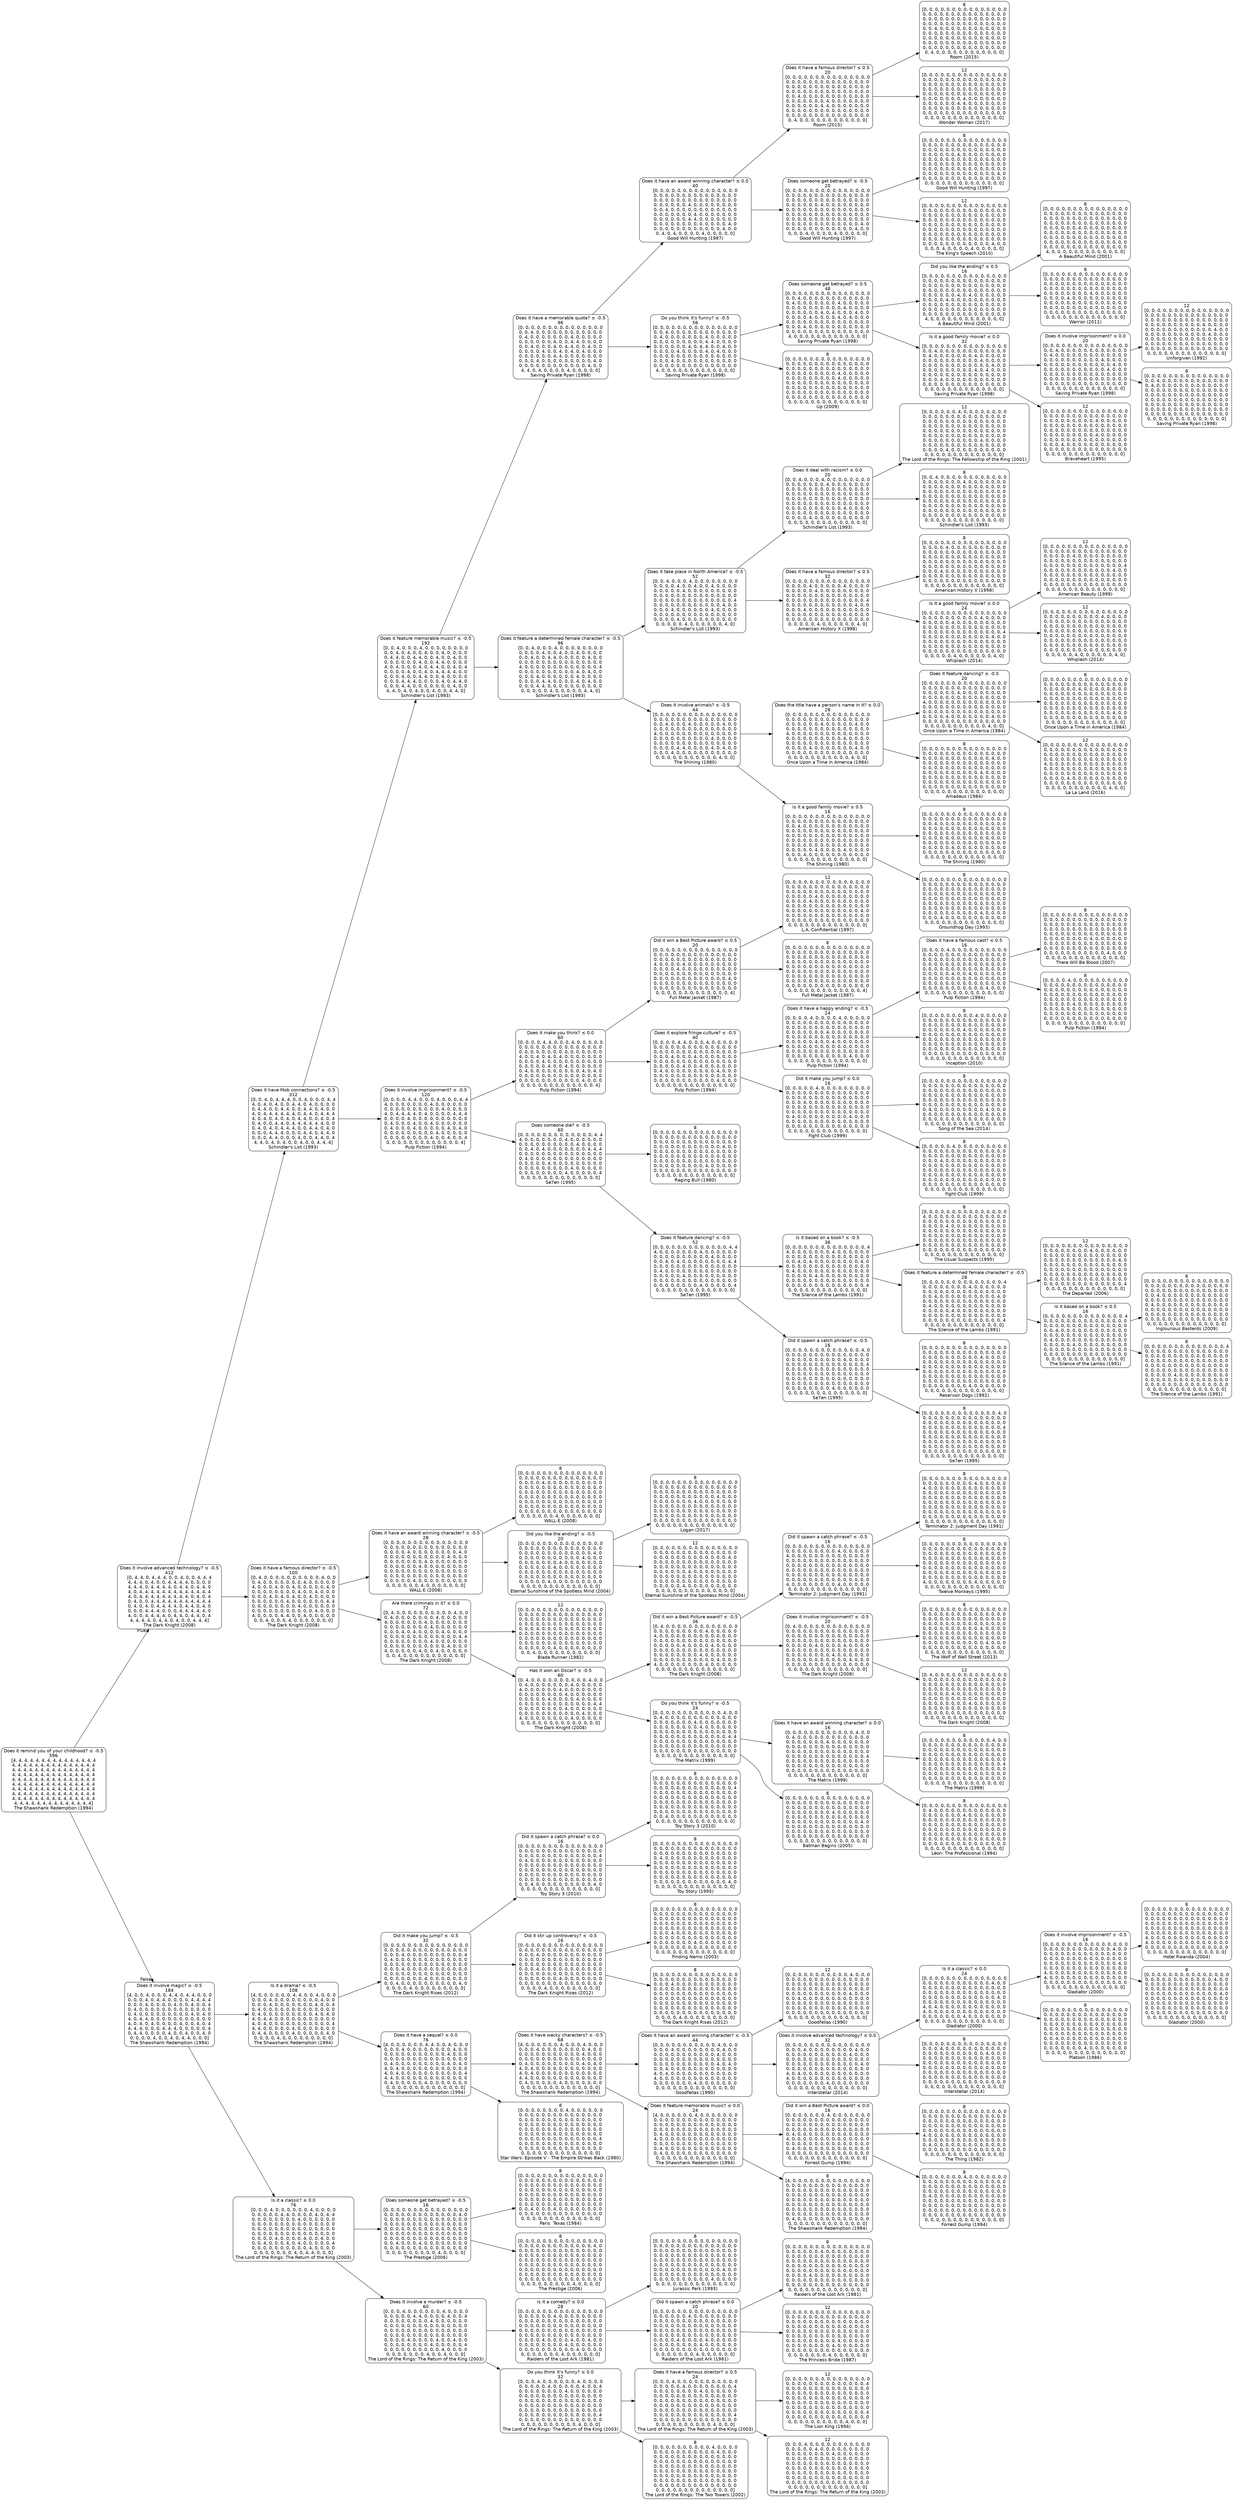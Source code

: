 digraph Tree {
node [shape=box, style="filled, rounded", color="black", fontname=helvetica] ;
edge [fontname=helvetica] ;
rankdir=LR ;
0 [label=<Does it remind you of your childhood? &le; -0.5<br/>596<br/>[4, 4, 4, 4, 4, 4, 4, 4, 4, 4, 4, 4, 4, 4, 4<br/>4, 4, 4, 4, 4, 4, 4, 4, 4, 4, 4, 4, 4, 4, 4<br/>4, 4, 4, 4, 4, 4, 4, 4, 4, 4, 4, 4, 4, 4, 4<br/>4, 4, 4, 4, 4, 4, 4, 4, 4, 4, 4, 4, 4, 4, 4<br/>4, 4, 4, 4, 4, 4, 4, 4, 4, 4, 4, 4, 4, 4, 4<br/>4, 4, 4, 4, 4, 4, 4, 4, 4, 4, 4, 4, 4, 4, 4<br/>4, 4, 4, 4, 4, 4, 4, 4, 4, 4, 4, 4, 4, 4, 4<br/>4, 4, 4, 4, 4, 4, 4, 4, 4, 4, 4, 4, 4, 4, 4<br/>4, 4, 4, 4, 4, 4, 4, 4, 4, 4, 4, 4, 4, 4, 4<br/>4, 4, 4, 4, 4, 4, 4, 4, 4, 4, 4, 4, 4, 4]<br/>The Shawshank Redemption (1994)>, fillcolor="#e5813900"] ;
1 [label=<Does it involve advanced technology? &le; -0.5<br/>412<br/>[0, 4, 4, 0, 4, 4, 4, 0, 0, 4, 0, 0, 4, 4, 4<br/>4, 4, 4, 0, 4, 0, 0, 4, 4, 4, 4, 0, 0, 0, 0<br/>4, 4, 4, 0, 4, 4, 4, 4, 0, 4, 4, 0, 4, 4, 0<br/>4, 0, 4, 4, 4, 4, 4, 4, 4, 4, 4, 4, 4, 4, 4<br/>4, 0, 4, 4, 4, 4, 4, 4, 4, 4, 4, 0, 4, 0, 4<br/>0, 4, 0, 0, 4, 4, 4, 4, 4, 4, 4, 4, 4, 4, 4<br/>0, 4, 0, 4, 0, 4, 4, 4, 4, 0, 4, 4, 0, 4, 0<br/>0, 0, 0, 4, 4, 4, 0, 0, 0, 4, 4, 4, 4, 4, 0<br/>4, 0, 0, 4, 4, 4, 4, 0, 4, 4, 0, 4, 4, 0, 4<br/>4, 4, 4, 4, 0, 4, 4, 0, 4, 0, 0, 4, 4, 4]<br/>The Dark Knight (2008)>, fillcolor="#e5863900"] ;
0 -> 1 [labeldistance=2.5, labelangle=-45, headlabel="True"] ;
2 [label=<Does it have Mob connections? &le; -0.5<br/>312<br/>[0, 0, 4, 0, 4, 4, 4, 0, 0, 4, 0, 0, 0, 4, 4<br/>4, 0, 4, 0, 4, 0, 0, 4, 4, 0, 4, 0, 0, 0, 0<br/>0, 4, 4, 0, 0, 4, 4, 0, 0, 4, 4, 0, 4, 0, 0<br/>4, 0, 4, 4, 4, 4, 4, 4, 0, 4, 4, 0, 4, 4, 4<br/>4, 0, 4, 0, 4, 0, 4, 0, 4, 4, 0, 0, 4, 0, 4<br/>0, 4, 0, 0, 4, 4, 0, 4, 4, 4, 4, 4, 4, 0, 0<br/>0, 4, 0, 4, 0, 4, 4, 4, 0, 0, 4, 4, 0, 4, 0<br/>0, 0, 0, 4, 4, 4, 0, 0, 0, 4, 4, 0, 4, 4, 0<br/>0, 0, 0, 4, 4, 0, 0, 0, 4, 0, 0, 4, 4, 0, 4<br/>4, 4, 0, 4, 0, 4, 0, 0, 4, 0, 0, 4, 4, 4]<br/>Schindler's List (1993)>, fillcolor="#e58c3900"] ;
1 -> 2 ;
3 [label=<Does it feature memorable music? &le; -0.5<br/>192<br/>[0, 0, 4, 0, 0, 0, 4, 0, 0, 0, 0, 0, 0, 0, 0<br/>0, 0, 4, 0, 4, 0, 0, 4, 0, 0, 4, 0, 0, 0, 0<br/>0, 4, 4, 0, 0, 4, 4, 0, 0, 4, 0, 0, 4, 0, 0<br/>0, 0, 0, 0, 0, 0, 4, 0, 0, 4, 4, 0, 0, 0, 0<br/>4, 0, 4, 0, 0, 0, 4, 0, 4, 4, 0, 0, 4, 0, 4<br/>0, 0, 0, 0, 4, 0, 0, 4, 0, 4, 4, 4, 4, 0, 0<br/>0, 0, 0, 4, 0, 0, 4, 4, 0, 0, 4, 0, 0, 0, 0<br/>0, 0, 0, 4, 4, 4, 0, 0, 0, 0, 4, 0, 4, 4, 0<br/>0, 0, 0, 4, 4, 0, 0, 0, 0, 0, 0, 0, 4, 0, 0<br/>4, 4, 0, 4, 0, 4, 0, 0, 4, 0, 0, 4, 4, 0]<br/>Schindler's List (1993)>, fillcolor="#e58c3900"] ;
2 -> 3 ;
4 [label=<Does it have a memorable quote? &le; -0.5<br/>96<br/>[0, 0, 0, 0, 0, 0, 0, 0, 0, 0, 0, 0, 0, 0, 0<br/>0, 0, 4, 0, 0, 0, 0, 0, 0, 0, 0, 0, 0, 0, 0<br/>0, 4, 0, 0, 0, 0, 0, 0, 0, 4, 0, 0, 0, 0, 0<br/>0, 0, 0, 0, 0, 0, 4, 0, 0, 4, 4, 0, 0, 0, 0<br/>0, 0, 4, 0, 0, 0, 4, 0, 4, 4, 0, 0, 4, 0, 0<br/>0, 0, 0, 0, 4, 0, 0, 4, 0, 4, 0, 4, 0, 0, 0<br/>0, 0, 0, 0, 0, 0, 4, 4, 0, 0, 0, 0, 0, 0, 0<br/>0, 0, 0, 4, 0, 0, 0, 0, 0, 0, 0, 0, 0, 4, 0<br/>0, 0, 0, 0, 0, 0, 0, 0, 0, 0, 0, 0, 4, 0, 0<br/>4, 4, 0, 4, 0, 0, 0, 0, 4, 0, 0, 0, 0, 0]<br/>Saving Private Ryan (1998)>, fillcolor="#d4e53900"] ;
3 -> 4 ;
5 [label=<Does it have an award winning character? &le; 0.0<br/>40<br/>[0, 0, 0, 0, 0, 0, 0, 0, 0, 0, 0, 0, 0, 0, 0<br/>0, 0, 0, 0, 0, 0, 0, 0, 0, 0, 0, 0, 0, 0, 0<br/>0, 0, 0, 0, 0, 0, 0, 0, 0, 0, 0, 0, 0, 0, 0<br/>0, 0, 0, 0, 0, 0, 4, 0, 0, 0, 0, 0, 0, 0, 0<br/>0, 0, 4, 0, 0, 0, 0, 0, 0, 0, 0, 0, 0, 0, 0<br/>0, 0, 0, 0, 0, 0, 0, 4, 0, 0, 0, 0, 0, 0, 0<br/>0, 0, 0, 0, 0, 0, 4, 4, 0, 0, 0, 0, 0, 0, 0<br/>0, 0, 0, 0, 0, 0, 0, 0, 0, 0, 0, 0, 0, 4, 0<br/>0, 0, 0, 0, 0, 0, 0, 0, 0, 0, 0, 0, 4, 0, 0<br/>0, 4, 0, 4, 0, 0, 0, 0, 4, 0, 0, 0, 0, 0]<br/>Good Will Hunting (1997)>, fillcolor="#39e58900"] ;
4 -> 5 ;
6 [label=<Does it have a famous director? &le; 0.5<br/>20<br/>[0, 0, 0, 0, 0, 0, 0, 0, 0, 0, 0, 0, 0, 0, 0<br/>0, 0, 0, 0, 0, 0, 0, 0, 0, 0, 0, 0, 0, 0, 0<br/>0, 0, 0, 0, 0, 0, 0, 0, 0, 0, 0, 0, 0, 0, 0<br/>0, 0, 0, 0, 0, 0, 0, 0, 0, 0, 0, 0, 0, 0, 0<br/>0, 0, 4, 0, 0, 0, 0, 0, 0, 0, 0, 0, 0, 0, 0<br/>0, 0, 0, 0, 0, 0, 0, 4, 0, 0, 0, 0, 0, 0, 0<br/>0, 0, 0, 0, 0, 0, 4, 4, 0, 0, 0, 0, 0, 0, 0<br/>0, 0, 0, 0, 0, 0, 0, 0, 0, 0, 0, 0, 0, 0, 0<br/>0, 0, 0, 0, 0, 0, 0, 0, 0, 0, 0, 0, 0, 0, 0<br/>0, 4, 0, 0, 0, 0, 0, 0, 0, 0, 0, 0, 0, 0]<br/>Room (2015)>, fillcolor="#39e5d400"] ;
5 -> 6 ;
7 [label=<8<br/>[0, 0, 0, 0, 0, 0, 0, 0, 0, 0, 0, 0, 0, 0, 0<br/>0, 0, 0, 0, 0, 0, 0, 0, 0, 0, 0, 0, 0, 0, 0<br/>0, 0, 0, 0, 0, 0, 0, 0, 0, 0, 0, 0, 0, 0, 0<br/>0, 0, 0, 0, 0, 0, 0, 0, 0, 0, 0, 0, 0, 0, 0<br/>0, 0, 4, 0, 0, 0, 0, 0, 0, 0, 0, 0, 0, 0, 0<br/>0, 0, 0, 0, 0, 0, 0, 0, 0, 0, 0, 0, 0, 0, 0<br/>0, 0, 0, 0, 0, 0, 0, 0, 0, 0, 0, 0, 0, 0, 0<br/>0, 0, 0, 0, 0, 0, 0, 0, 0, 0, 0, 0, 0, 0, 0<br/>0, 0, 0, 0, 0, 0, 0, 0, 0, 0, 0, 0, 0, 0, 0<br/>0, 4, 0, 0, 0, 0, 0, 0, 0, 0, 0, 0, 0, 0]<br/>Room (2015)>, fillcolor="#39e5d400"] ;
6 -> 7 ;
8 [label=<12<br/>[0, 0, 0, 0, 0, 0, 0, 0, 0, 0, 0, 0, 0, 0, 0<br/>0, 0, 0, 0, 0, 0, 0, 0, 0, 0, 0, 0, 0, 0, 0<br/>0, 0, 0, 0, 0, 0, 0, 0, 0, 0, 0, 0, 0, 0, 0<br/>0, 0, 0, 0, 0, 0, 0, 0, 0, 0, 0, 0, 0, 0, 0<br/>0, 0, 0, 0, 0, 0, 0, 0, 0, 0, 0, 0, 0, 0, 0<br/>0, 0, 0, 0, 0, 0, 0, 4, 0, 0, 0, 0, 0, 0, 0<br/>0, 0, 0, 0, 0, 0, 4, 4, 0, 0, 0, 0, 0, 0, 0<br/>0, 0, 0, 0, 0, 0, 0, 0, 0, 0, 0, 0, 0, 0, 0<br/>0, 0, 0, 0, 0, 0, 0, 0, 0, 0, 0, 0, 0, 0, 0<br/>0, 0, 0, 0, 0, 0, 0, 0, 0, 0, 0, 0, 0, 0]<br/>Wonder Woman (2017)>, fillcolor="#396ae500"] ;
6 -> 8 ;
9 [label=<Does someone get betrayed? &le; -0.5<br/>20<br/>[0, 0, 0, 0, 0, 0, 0, 0, 0, 0, 0, 0, 0, 0, 0<br/>0, 0, 0, 0, 0, 0, 0, 0, 0, 0, 0, 0, 0, 0, 0<br/>0, 0, 0, 0, 0, 0, 0, 0, 0, 0, 0, 0, 0, 0, 0<br/>0, 0, 0, 0, 0, 0, 4, 0, 0, 0, 0, 0, 0, 0, 0<br/>0, 0, 0, 0, 0, 0, 0, 0, 0, 0, 0, 0, 0, 0, 0<br/>0, 0, 0, 0, 0, 0, 0, 0, 0, 0, 0, 0, 0, 0, 0<br/>0, 0, 0, 0, 0, 0, 0, 0, 0, 0, 0, 0, 0, 0, 0<br/>0, 0, 0, 0, 0, 0, 0, 0, 0, 0, 0, 0, 0, 4, 0<br/>0, 0, 0, 0, 0, 0, 0, 0, 0, 0, 0, 0, 4, 0, 0<br/>0, 0, 0, 4, 0, 0, 0, 0, 4, 0, 0, 0, 0, 0]<br/>Good Will Hunting (1997)>, fillcolor="#39e58900"] ;
5 -> 9 ;
10 [label=<8<br/>[0, 0, 0, 0, 0, 0, 0, 0, 0, 0, 0, 0, 0, 0, 0<br/>0, 0, 0, 0, 0, 0, 0, 0, 0, 0, 0, 0, 0, 0, 0<br/>0, 0, 0, 0, 0, 0, 0, 0, 0, 0, 0, 0, 0, 0, 0<br/>0, 0, 0, 0, 0, 0, 4, 0, 0, 0, 0, 0, 0, 0, 0<br/>0, 0, 0, 0, 0, 0, 0, 0, 0, 0, 0, 0, 0, 0, 0<br/>0, 0, 0, 0, 0, 0, 0, 0, 0, 0, 0, 0, 0, 0, 0<br/>0, 0, 0, 0, 0, 0, 0, 0, 0, 0, 0, 0, 0, 0, 0<br/>0, 0, 0, 0, 0, 0, 0, 0, 0, 0, 0, 0, 0, 4, 0<br/>0, 0, 0, 0, 0, 0, 0, 0, 0, 0, 0, 0, 0, 0, 0<br/>0, 0, 0, 0, 0, 0, 0, 0, 0, 0, 0, 0, 0, 0]<br/>Good Will Hunting (1997)>, fillcolor="#39e58900"] ;
9 -> 10 ;
11 [label=<12<br/>[0, 0, 0, 0, 0, 0, 0, 0, 0, 0, 0, 0, 0, 0, 0<br/>0, 0, 0, 0, 0, 0, 0, 0, 0, 0, 0, 0, 0, 0, 0<br/>0, 0, 0, 0, 0, 0, 0, 0, 0, 0, 0, 0, 0, 0, 0<br/>0, 0, 0, 0, 0, 0, 0, 0, 0, 0, 0, 0, 0, 0, 0<br/>0, 0, 0, 0, 0, 0, 0, 0, 0, 0, 0, 0, 0, 0, 0<br/>0, 0, 0, 0, 0, 0, 0, 0, 0, 0, 0, 0, 0, 0, 0<br/>0, 0, 0, 0, 0, 0, 0, 0, 0, 0, 0, 0, 0, 0, 0<br/>0, 0, 0, 0, 0, 0, 0, 0, 0, 0, 0, 0, 0, 0, 0<br/>0, 0, 0, 0, 0, 0, 0, 0, 0, 0, 0, 0, 4, 0, 0<br/>0, 0, 0, 4, 0, 0, 0, 0, 4, 0, 0, 0, 0, 0]<br/>The King's Speech (2010)>, fillcolor="#e5396a00"] ;
9 -> 11 ;
12 [label=<Do you think it's funny? &le; -0.5<br/>56<br/>[0, 0, 0, 0, 0, 0, 0, 0, 0, 0, 0, 0, 0, 0, 0<br/>0, 0, 4, 0, 0, 0, 0, 0, 0, 0, 0, 0, 0, 0, 0<br/>0, 4, 0, 0, 0, 0, 0, 0, 0, 4, 0, 0, 0, 0, 0<br/>0, 0, 0, 0, 0, 0, 0, 0, 0, 4, 4, 0, 0, 0, 0<br/>0, 0, 0, 0, 0, 0, 4, 0, 4, 4, 0, 0, 4, 0, 0<br/>0, 0, 0, 0, 4, 0, 0, 0, 0, 4, 0, 4, 0, 0, 0<br/>0, 0, 0, 0, 0, 0, 0, 0, 0, 0, 0, 0, 0, 0, 0<br/>0, 0, 0, 4, 0, 0, 0, 0, 0, 0, 0, 0, 0, 0, 0<br/>0, 0, 0, 0, 0, 0, 0, 0, 0, 0, 0, 0, 0, 0, 0<br/>4, 0, 0, 0, 0, 0, 0, 0, 0, 0, 0, 0, 0, 0]<br/>Saving Private Ryan (1998)>, fillcolor="#d4e53900"] ;
4 -> 12 ;
13 [label=<Does someone get betrayed? &le; 0.5<br/>48<br/>[0, 0, 0, 0, 0, 0, 0, 0, 0, 0, 0, 0, 0, 0, 0<br/>0, 0, 4, 0, 0, 0, 0, 0, 0, 0, 0, 0, 0, 0, 0<br/>0, 4, 0, 0, 0, 0, 0, 0, 0, 4, 0, 0, 0, 0, 0<br/>0, 0, 0, 0, 0, 0, 0, 0, 0, 0, 4, 0, 0, 0, 0<br/>0, 0, 0, 0, 0, 0, 4, 0, 4, 0, 0, 0, 4, 0, 0<br/>0, 0, 0, 0, 4, 0, 0, 0, 0, 4, 0, 4, 0, 0, 0<br/>0, 0, 0, 0, 0, 0, 0, 0, 0, 0, 0, 0, 0, 0, 0<br/>0, 0, 0, 4, 0, 0, 0, 0, 0, 0, 0, 0, 0, 0, 0<br/>0, 0, 0, 0, 0, 0, 0, 0, 0, 0, 0, 0, 0, 0, 0<br/>4, 0, 0, 0, 0, 0, 0, 0, 0, 0, 0, 0, 0, 0]<br/>Saving Private Ryan (1998)>, fillcolor="#d4e53900"] ;
12 -> 13 ;
14 [label=<Did you like the ending? &le; 0.5<br/>16<br/>[0, 0, 0, 0, 0, 0, 0, 0, 0, 0, 0, 0, 0, 0, 0<br/>0, 0, 0, 0, 0, 0, 0, 0, 0, 0, 0, 0, 0, 0, 0<br/>0, 0, 0, 0, 0, 0, 0, 0, 0, 0, 0, 0, 0, 0, 0<br/>0, 0, 0, 0, 0, 0, 0, 0, 0, 0, 0, 0, 0, 0, 0<br/>0, 0, 0, 0, 0, 0, 4, 0, 4, 0, 0, 0, 0, 0, 0<br/>0, 0, 0, 0, 4, 0, 0, 0, 0, 0, 0, 0, 0, 0, 0<br/>0, 0, 0, 0, 0, 0, 0, 0, 0, 0, 0, 0, 0, 0, 0<br/>0, 0, 0, 0, 0, 0, 0, 0, 0, 0, 0, 0, 0, 0, 0<br/>0, 0, 0, 0, 0, 0, 0, 0, 0, 0, 0, 0, 0, 0, 0<br/>4, 0, 0, 0, 0, 0, 0, 0, 0, 0, 0, 0, 0, 0]<br/>A Beautiful Mind (2001)>, fillcolor="#39dae500"] ;
13 -> 14 ;
15 [label=<8<br/>[0, 0, 0, 0, 0, 0, 0, 0, 0, 0, 0, 0, 0, 0, 0<br/>0, 0, 0, 0, 0, 0, 0, 0, 0, 0, 0, 0, 0, 0, 0<br/>0, 0, 0, 0, 0, 0, 0, 0, 0, 0, 0, 0, 0, 0, 0<br/>0, 0, 0, 0, 0, 0, 0, 0, 0, 0, 0, 0, 0, 0, 0<br/>0, 0, 0, 0, 0, 0, 4, 0, 0, 0, 0, 0, 0, 0, 0<br/>0, 0, 0, 0, 0, 0, 0, 0, 0, 0, 0, 0, 0, 0, 0<br/>0, 0, 0, 0, 0, 0, 0, 0, 0, 0, 0, 0, 0, 0, 0<br/>0, 0, 0, 0, 0, 0, 0, 0, 0, 0, 0, 0, 0, 0, 0<br/>0, 0, 0, 0, 0, 0, 0, 0, 0, 0, 0, 0, 0, 0, 0<br/>4, 0, 0, 0, 0, 0, 0, 0, 0, 0, 0, 0, 0, 0]<br/>A Beautiful Mind (2001)>, fillcolor="#39dae500"] ;
14 -> 15 ;
16 [label=<8<br/>[0, 0, 0, 0, 0, 0, 0, 0, 0, 0, 0, 0, 0, 0, 0<br/>0, 0, 0, 0, 0, 0, 0, 0, 0, 0, 0, 0, 0, 0, 0<br/>0, 0, 0, 0, 0, 0, 0, 0, 0, 0, 0, 0, 0, 0, 0<br/>0, 0, 0, 0, 0, 0, 0, 0, 0, 0, 0, 0, 0, 0, 0<br/>0, 0, 0, 0, 0, 0, 0, 0, 4, 0, 0, 0, 0, 0, 0<br/>0, 0, 0, 0, 4, 0, 0, 0, 0, 0, 0, 0, 0, 0, 0<br/>0, 0, 0, 0, 0, 0, 0, 0, 0, 0, 0, 0, 0, 0, 0<br/>0, 0, 0, 0, 0, 0, 0, 0, 0, 0, 0, 0, 0, 0, 0<br/>0, 0, 0, 0, 0, 0, 0, 0, 0, 0, 0, 0, 0, 0, 0<br/>0, 0, 0, 0, 0, 0, 0, 0, 0, 0, 0, 0, 0, 0]<br/>Warrior (2011)>, fillcolor="#39cbe500"] ;
14 -> 16 ;
17 [label=<Is it a good family movie? &le; 0.0<br/>32<br/>[0, 0, 0, 0, 0, 0, 0, 0, 0, 0, 0, 0, 0, 0, 0<br/>0, 0, 4, 0, 0, 0, 0, 0, 0, 0, 0, 0, 0, 0, 0<br/>0, 4, 0, 0, 0, 0, 0, 0, 0, 4, 0, 0, 0, 0, 0<br/>0, 0, 0, 0, 0, 0, 0, 0, 0, 0, 4, 0, 0, 0, 0<br/>0, 0, 0, 0, 0, 0, 0, 0, 0, 0, 0, 0, 4, 0, 0<br/>0, 0, 0, 0, 0, 0, 0, 0, 0, 4, 0, 4, 0, 0, 0<br/>0, 0, 0, 0, 0, 0, 0, 0, 0, 0, 0, 0, 0, 0, 0<br/>0, 0, 0, 4, 0, 0, 0, 0, 0, 0, 0, 0, 0, 0, 0<br/>0, 0, 0, 0, 0, 0, 0, 0, 0, 0, 0, 0, 0, 0, 0<br/>0, 0, 0, 0, 0, 0, 0, 0, 0, 0, 0, 0, 0, 0]<br/>Saving Private Ryan (1998)>, fillcolor="#d4e53900"] ;
13 -> 17 ;
18 [label=<Does it involve imprisonment? &le; 0.0<br/>20<br/>[0, 0, 0, 0, 0, 0, 0, 0, 0, 0, 0, 0, 0, 0, 0<br/>0, 0, 4, 0, 0, 0, 0, 0, 0, 0, 0, 0, 0, 0, 0<br/>0, 4, 0, 0, 0, 0, 0, 0, 0, 0, 0, 0, 0, 0, 0<br/>0, 0, 0, 0, 0, 0, 0, 0, 0, 0, 4, 0, 0, 0, 0<br/>0, 0, 0, 0, 0, 0, 0, 0, 0, 0, 0, 0, 4, 0, 0<br/>0, 0, 0, 0, 0, 0, 0, 0, 0, 0, 0, 4, 0, 0, 0<br/>0, 0, 0, 0, 0, 0, 0, 0, 0, 0, 0, 0, 0, 0, 0<br/>0, 0, 0, 0, 0, 0, 0, 0, 0, 0, 0, 0, 0, 0, 0<br/>0, 0, 0, 0, 0, 0, 0, 0, 0, 0, 0, 0, 0, 0, 0<br/>0, 0, 0, 0, 0, 0, 0, 0, 0, 0, 0, 0, 0, 0]<br/>Saving Private Ryan (1998)>, fillcolor="#d4e53900"] ;
17 -> 18 ;
19 [label=<12<br/>[0, 0, 0, 0, 0, 0, 0, 0, 0, 0, 0, 0, 0, 0, 0<br/>0, 0, 0, 0, 0, 0, 0, 0, 0, 0, 0, 0, 0, 0, 0<br/>0, 0, 0, 0, 0, 0, 0, 0, 0, 0, 0, 0, 0, 0, 0<br/>0, 0, 0, 0, 0, 0, 0, 0, 0, 0, 4, 0, 0, 0, 0<br/>0, 0, 0, 0, 0, 0, 0, 0, 0, 0, 0, 0, 4, 0, 0<br/>0, 0, 0, 0, 0, 0, 0, 0, 0, 0, 0, 4, 0, 0, 0<br/>0, 0, 0, 0, 0, 0, 0, 0, 0, 0, 0, 0, 0, 0, 0<br/>0, 0, 0, 0, 0, 0, 0, 0, 0, 0, 0, 0, 0, 0, 0<br/>0, 0, 0, 0, 0, 0, 0, 0, 0, 0, 0, 0, 0, 0, 0<br/>0, 0, 0, 0, 0, 0, 0, 0, 0, 0, 0, 0, 0, 0]<br/>Unforgiven (1992)>, fillcolor="#39e5a300"] ;
18 -> 19 ;
20 [label=<8<br/>[0, 0, 0, 0, 0, 0, 0, 0, 0, 0, 0, 0, 0, 0, 0<br/>0, 0, 4, 0, 0, 0, 0, 0, 0, 0, 0, 0, 0, 0, 0<br/>0, 4, 0, 0, 0, 0, 0, 0, 0, 0, 0, 0, 0, 0, 0<br/>0, 0, 0, 0, 0, 0, 0, 0, 0, 0, 0, 0, 0, 0, 0<br/>0, 0, 0, 0, 0, 0, 0, 0, 0, 0, 0, 0, 0, 0, 0<br/>0, 0, 0, 0, 0, 0, 0, 0, 0, 0, 0, 0, 0, 0, 0<br/>0, 0, 0, 0, 0, 0, 0, 0, 0, 0, 0, 0, 0, 0, 0<br/>0, 0, 0, 0, 0, 0, 0, 0, 0, 0, 0, 0, 0, 0, 0<br/>0, 0, 0, 0, 0, 0, 0, 0, 0, 0, 0, 0, 0, 0, 0<br/>0, 0, 0, 0, 0, 0, 0, 0, 0, 0, 0, 0, 0, 0]<br/>Saving Private Ryan (1998)>, fillcolor="#d4e53900"] ;
18 -> 20 ;
21 [label=<12<br/>[0, 0, 0, 0, 0, 0, 0, 0, 0, 0, 0, 0, 0, 0, 0<br/>0, 0, 0, 0, 0, 0, 0, 0, 0, 0, 0, 0, 0, 0, 0<br/>0, 0, 0, 0, 0, 0, 0, 0, 0, 4, 0, 0, 0, 0, 0<br/>0, 0, 0, 0, 0, 0, 0, 0, 0, 0, 0, 0, 0, 0, 0<br/>0, 0, 0, 0, 0, 0, 0, 0, 0, 0, 0, 0, 0, 0, 0<br/>0, 0, 0, 0, 0, 0, 0, 0, 0, 4, 0, 0, 0, 0, 0<br/>0, 0, 0, 0, 0, 0, 0, 0, 0, 0, 0, 0, 0, 0, 0<br/>0, 0, 0, 4, 0, 0, 0, 0, 0, 0, 0, 0, 0, 0, 0<br/>0, 0, 0, 0, 0, 0, 0, 0, 0, 0, 0, 0, 0, 0, 0<br/>0, 0, 0, 0, 0, 0, 0, 0, 0, 0, 0, 0, 0, 0]<br/>Braveheart (1995)>, fillcolor="#3ce53900"] ;
17 -> 21 ;
22 [label=<8<br/>[0, 0, 0, 0, 0, 0, 0, 0, 0, 0, 0, 0, 0, 0, 0<br/>0, 0, 0, 0, 0, 0, 0, 0, 0, 0, 0, 0, 0, 0, 0<br/>0, 0, 0, 0, 0, 0, 0, 0, 0, 0, 0, 0, 0, 0, 0<br/>0, 0, 0, 0, 0, 0, 0, 0, 0, 4, 0, 0, 0, 0, 0<br/>0, 0, 0, 0, 0, 0, 0, 0, 0, 4, 0, 0, 0, 0, 0<br/>0, 0, 0, 0, 0, 0, 0, 0, 0, 0, 0, 0, 0, 0, 0<br/>0, 0, 0, 0, 0, 0, 0, 0, 0, 0, 0, 0, 0, 0, 0<br/>0, 0, 0, 0, 0, 0, 0, 0, 0, 0, 0, 0, 0, 0, 0<br/>0, 0, 0, 0, 0, 0, 0, 0, 0, 0, 0, 0, 0, 0, 0<br/>0, 0, 0, 0, 0, 0, 0, 0, 0, 0, 0, 0, 0, 0]<br/>Up (2009)>, fillcolor="#39e59d00"] ;
12 -> 22 ;
23 [label=<Does it feature a determined female character? &le; -0.5<br/>96<br/>[0, 0, 4, 0, 0, 0, 4, 0, 0, 0, 0, 0, 0, 0, 0<br/>0, 0, 0, 0, 4, 0, 0, 4, 0, 0, 4, 0, 0, 0, 0<br/>0, 0, 4, 0, 0, 4, 4, 0, 0, 0, 0, 0, 4, 0, 0<br/>0, 0, 0, 0, 0, 0, 0, 0, 0, 0, 0, 0, 0, 0, 0<br/>4, 0, 0, 0, 0, 0, 0, 0, 0, 0, 0, 0, 0, 0, 4<br/>0, 0, 0, 0, 0, 0, 0, 0, 0, 0, 4, 0, 4, 0, 0<br/>0, 0, 0, 4, 0, 0, 0, 0, 0, 0, 4, 0, 0, 0, 0<br/>0, 0, 0, 0, 4, 4, 0, 0, 0, 0, 4, 0, 4, 0, 0<br/>0, 0, 0, 4, 4, 0, 0, 0, 0, 0, 0, 0, 0, 0, 0<br/>0, 0, 0, 0, 0, 4, 0, 0, 0, 0, 0, 4, 4, 0]<br/>Schindler's List (1993)>, fillcolor="#e58c3900"] ;
3 -> 23 ;
24 [label=<Does it take place in North America? &le; -0.5<br/>52<br/>[0, 0, 4, 0, 0, 0, 4, 0, 0, 0, 0, 0, 0, 0, 0<br/>0, 0, 0, 0, 4, 0, 0, 4, 0, 0, 4, 0, 0, 0, 0<br/>0, 0, 0, 0, 0, 4, 0, 0, 0, 0, 0, 0, 0, 0, 0<br/>0, 0, 0, 0, 0, 0, 0, 0, 0, 0, 0, 0, 0, 0, 0<br/>0, 0, 0, 0, 0, 0, 0, 0, 0, 0, 0, 0, 0, 0, 4<br/>0, 0, 0, 0, 0, 0, 0, 0, 0, 0, 0, 0, 4, 0, 0<br/>0, 0, 0, 4, 0, 0, 0, 0, 0, 0, 4, 0, 0, 0, 0<br/>0, 0, 0, 0, 0, 0, 0, 0, 0, 0, 0, 0, 0, 0, 0<br/>0, 0, 0, 0, 4, 0, 0, 0, 0, 0, 0, 0, 0, 0, 0<br/>0, 0, 0, 0, 0, 4, 0, 0, 0, 0, 0, 0, 4, 0]<br/>Schindler's List (1993)>, fillcolor="#e58c3900"] ;
23 -> 24 ;
25 [label=<Does it deal with racism? &le; 0.0<br/>20<br/>[0, 0, 4, 0, 0, 0, 4, 0, 0, 0, 0, 0, 0, 0, 0<br/>0, 0, 0, 0, 0, 0, 0, 4, 0, 0, 0, 0, 0, 0, 0<br/>0, 0, 0, 0, 0, 0, 0, 0, 0, 0, 0, 0, 0, 0, 0<br/>0, 0, 0, 0, 0, 0, 0, 0, 0, 0, 0, 0, 0, 0, 0<br/>0, 0, 0, 0, 0, 0, 0, 0, 0, 0, 0, 0, 0, 0, 0<br/>0, 0, 0, 0, 0, 0, 0, 0, 0, 0, 0, 0, 0, 0, 0<br/>0, 0, 0, 0, 0, 0, 0, 0, 0, 0, 4, 0, 0, 0, 0<br/>0, 0, 0, 0, 0, 0, 0, 0, 0, 0, 0, 0, 0, 0, 0<br/>0, 0, 0, 0, 4, 0, 0, 0, 0, 0, 0, 0, 0, 0, 0<br/>0, 0, 0, 0, 0, 0, 0, 0, 0, 0, 0, 0, 0, 0]<br/>Schindler's List (1993)>, fillcolor="#e58c3900"] ;
24 -> 25 ;
26 [label=<12<br/>[0, 0, 0, 0, 0, 0, 4, 0, 0, 0, 0, 0, 0, 0, 0<br/>0, 0, 0, 0, 0, 0, 0, 0, 0, 0, 0, 0, 0, 0, 0<br/>0, 0, 0, 0, 0, 0, 0, 0, 0, 0, 0, 0, 0, 0, 0<br/>0, 0, 0, 0, 0, 0, 0, 0, 0, 0, 0, 0, 0, 0, 0<br/>0, 0, 0, 0, 0, 0, 0, 0, 0, 0, 0, 0, 0, 0, 0<br/>0, 0, 0, 0, 0, 0, 0, 0, 0, 0, 0, 0, 0, 0, 0<br/>0, 0, 0, 0, 0, 0, 0, 0, 0, 0, 4, 0, 0, 0, 0<br/>0, 0, 0, 0, 0, 0, 0, 0, 0, 0, 0, 0, 0, 0, 0<br/>0, 0, 0, 0, 4, 0, 0, 0, 0, 0, 0, 0, 0, 0, 0<br/>0, 0, 0, 0, 0, 0, 0, 0, 0, 0, 0, 0, 0, 0]<br/>The Lord of the Rings: The Fellowship of the Ring (2001)>, fillcolor="#e5a93900"] ;
25 -> 26 ;
27 [label=<8<br/>[0, 0, 4, 0, 0, 0, 0, 0, 0, 0, 0, 0, 0, 0, 0<br/>0, 0, 0, 0, 0, 0, 0, 4, 0, 0, 0, 0, 0, 0, 0<br/>0, 0, 0, 0, 0, 0, 0, 0, 0, 0, 0, 0, 0, 0, 0<br/>0, 0, 0, 0, 0, 0, 0, 0, 0, 0, 0, 0, 0, 0, 0<br/>0, 0, 0, 0, 0, 0, 0, 0, 0, 0, 0, 0, 0, 0, 0<br/>0, 0, 0, 0, 0, 0, 0, 0, 0, 0, 0, 0, 0, 0, 0<br/>0, 0, 0, 0, 0, 0, 0, 0, 0, 0, 0, 0, 0, 0, 0<br/>0, 0, 0, 0, 0, 0, 0, 0, 0, 0, 0, 0, 0, 0, 0<br/>0, 0, 0, 0, 0, 0, 0, 0, 0, 0, 0, 0, 0, 0, 0<br/>0, 0, 0, 0, 0, 0, 0, 0, 0, 0, 0, 0, 0, 0]<br/>Schindler's List (1993)>, fillcolor="#e58c3900"] ;
25 -> 27 ;
28 [label=<Does it have a famous director? &le; 0.5<br/>32<br/>[0, 0, 0, 0, 0, 0, 0, 0, 0, 0, 0, 0, 0, 0, 0<br/>0, 0, 0, 0, 4, 0, 0, 0, 0, 0, 4, 0, 0, 0, 0<br/>0, 0, 0, 0, 0, 4, 0, 0, 0, 0, 0, 0, 0, 0, 0<br/>0, 0, 0, 0, 0, 0, 0, 0, 0, 0, 0, 0, 0, 0, 0<br/>0, 0, 0, 0, 0, 0, 0, 0, 0, 0, 0, 0, 0, 0, 4<br/>0, 0, 0, 0, 0, 0, 0, 0, 0, 0, 0, 0, 4, 0, 0<br/>0, 0, 0, 4, 0, 0, 0, 0, 0, 0, 0, 0, 0, 0, 0<br/>0, 0, 0, 0, 0, 0, 0, 0, 0, 0, 0, 0, 0, 0, 0<br/>0, 0, 0, 0, 0, 0, 0, 0, 0, 0, 0, 0, 0, 0, 0<br/>0, 0, 0, 0, 0, 4, 0, 0, 0, 0, 0, 0, 4, 0]<br/>American History X (1998)>, fillcolor="#c8e53900"] ;
24 -> 28 ;
29 [label=<8<br/>[0, 0, 0, 0, 0, 0, 0, 0, 0, 0, 0, 0, 0, 0, 0<br/>0, 0, 0, 0, 4, 0, 0, 0, 0, 0, 0, 0, 0, 0, 0<br/>0, 0, 0, 0, 0, 0, 0, 0, 0, 0, 0, 0, 0, 0, 0<br/>0, 0, 0, 0, 0, 0, 0, 0, 0, 0, 0, 0, 0, 0, 0<br/>0, 0, 0, 0, 0, 0, 0, 0, 0, 0, 0, 0, 0, 0, 0<br/>0, 0, 0, 0, 0, 0, 0, 0, 0, 0, 0, 0, 0, 0, 0<br/>0, 0, 0, 4, 0, 0, 0, 0, 0, 0, 0, 0, 0, 0, 0<br/>0, 0, 0, 0, 0, 0, 0, 0, 0, 0, 0, 0, 0, 0, 0<br/>0, 0, 0, 0, 0, 0, 0, 0, 0, 0, 0, 0, 0, 0, 0<br/>0, 0, 0, 0, 0, 0, 0, 0, 0, 0, 0, 0, 0, 0]<br/>American History X (1998)>, fillcolor="#c8e53900"] ;
28 -> 29 ;
30 [label=<Is it a good family movie? &le; 0.0<br/>24<br/>[0, 0, 0, 0, 0, 0, 0, 0, 0, 0, 0, 0, 0, 0, 0<br/>0, 0, 0, 0, 0, 0, 0, 0, 0, 0, 4, 0, 0, 0, 0<br/>0, 0, 0, 0, 0, 4, 0, 0, 0, 0, 0, 0, 0, 0, 0<br/>0, 0, 0, 0, 0, 0, 0, 0, 0, 0, 0, 0, 0, 0, 0<br/>0, 0, 0, 0, 0, 0, 0, 0, 0, 0, 0, 0, 0, 0, 4<br/>0, 0, 0, 0, 0, 0, 0, 0, 0, 0, 0, 0, 4, 0, 0<br/>0, 0, 0, 0, 0, 0, 0, 0, 0, 0, 0, 0, 0, 0, 0<br/>0, 0, 0, 0, 0, 0, 0, 0, 0, 0, 0, 0, 0, 0, 0<br/>0, 0, 0, 0, 0, 0, 0, 0, 0, 0, 0, 0, 0, 0, 0<br/>0, 0, 0, 0, 0, 4, 0, 0, 0, 0, 0, 0, 4, 0]<br/>Whiplash (2014)>, fillcolor="#9de53900"] ;
28 -> 30 ;
31 [label=<12<br/>[0, 0, 0, 0, 0, 0, 0, 0, 0, 0, 0, 0, 0, 0, 0<br/>0, 0, 0, 0, 0, 0, 0, 0, 0, 0, 0, 0, 0, 0, 0<br/>0, 0, 0, 0, 0, 4, 0, 0, 0, 0, 0, 0, 0, 0, 0<br/>0, 0, 0, 0, 0, 0, 0, 0, 0, 0, 0, 0, 0, 0, 0<br/>0, 0, 0, 0, 0, 0, 0, 0, 0, 0, 0, 0, 0, 0, 4<br/>0, 0, 0, 0, 0, 0, 0, 0, 0, 0, 0, 0, 4, 0, 0<br/>0, 0, 0, 0, 0, 0, 0, 0, 0, 0, 0, 0, 0, 0, 0<br/>0, 0, 0, 0, 0, 0, 0, 0, 0, 0, 0, 0, 0, 0, 0<br/>0, 0, 0, 0, 0, 0, 0, 0, 0, 0, 0, 0, 0, 0, 0<br/>0, 0, 0, 0, 0, 0, 0, 0, 0, 0, 0, 0, 0, 0]<br/>American Beauty (1999)>, fillcolor="#58e53900"] ;
30 -> 31 ;
32 [label=<12<br/>[0, 0, 0, 0, 0, 0, 0, 0, 0, 0, 0, 0, 0, 0, 0<br/>0, 0, 0, 0, 0, 0, 0, 0, 0, 0, 4, 0, 0, 0, 0<br/>0, 0, 0, 0, 0, 0, 0, 0, 0, 0, 0, 0, 0, 0, 0<br/>0, 0, 0, 0, 0, 0, 0, 0, 0, 0, 0, 0, 0, 0, 0<br/>0, 0, 0, 0, 0, 0, 0, 0, 0, 0, 0, 0, 0, 0, 0<br/>0, 0, 0, 0, 0, 0, 0, 0, 0, 0, 0, 0, 0, 0, 0<br/>0, 0, 0, 0, 0, 0, 0, 0, 0, 0, 0, 0, 0, 0, 0<br/>0, 0, 0, 0, 0, 0, 0, 0, 0, 0, 0, 0, 0, 0, 0<br/>0, 0, 0, 0, 0, 0, 0, 0, 0, 0, 0, 0, 0, 0, 0<br/>0, 0, 0, 0, 0, 4, 0, 0, 0, 0, 0, 0, 4, 0]<br/>Whiplash (2014)>, fillcolor="#9de53900"] ;
30 -> 32 ;
33 [label=<Does it involve animals? &le; -0.5<br/>44<br/>[0, 0, 0, 0, 0, 0, 0, 0, 0, 0, 0, 0, 0, 0, 0<br/>0, 0, 0, 0, 0, 0, 0, 0, 0, 0, 0, 0, 0, 0, 0<br/>0, 0, 4, 0, 0, 0, 4, 0, 0, 0, 0, 0, 4, 0, 0<br/>0, 0, 0, 0, 0, 0, 0, 0, 0, 0, 0, 0, 0, 0, 0<br/>4, 0, 0, 0, 0, 0, 0, 0, 0, 0, 0, 0, 0, 0, 0<br/>0, 0, 0, 0, 0, 0, 0, 0, 0, 0, 4, 0, 0, 0, 0<br/>0, 0, 0, 0, 0, 0, 0, 0, 0, 0, 0, 0, 0, 0, 0<br/>0, 0, 0, 0, 4, 4, 0, 0, 0, 0, 4, 0, 4, 0, 0<br/>0, 0, 0, 4, 0, 0, 0, 0, 0, 0, 0, 0, 0, 0, 0<br/>0, 0, 0, 0, 0, 0, 0, 0, 0, 0, 0, 4, 0, 0]<br/>The Shining (1980)>, fillcolor="#6de53900"] ;
23 -> 33 ;
34 [label=<Does the title have a person's name in it? &le; 0.0<br/>28<br/>[0, 0, 0, 0, 0, 0, 0, 0, 0, 0, 0, 0, 0, 0, 0<br/>0, 0, 0, 0, 0, 0, 0, 0, 0, 0, 0, 0, 0, 0, 0<br/>0, 0, 0, 0, 0, 0, 4, 0, 0, 0, 0, 0, 4, 0, 0<br/>0, 0, 0, 0, 0, 0, 0, 0, 0, 0, 0, 0, 0, 0, 0<br/>4, 0, 0, 0, 0, 0, 0, 0, 0, 0, 0, 0, 0, 0, 0<br/>0, 0, 0, 0, 0, 0, 0, 0, 0, 0, 4, 0, 0, 0, 0<br/>0, 0, 0, 0, 0, 0, 0, 0, 0, 0, 0, 0, 0, 0, 0<br/>0, 0, 0, 0, 4, 0, 0, 0, 0, 0, 0, 0, 4, 0, 0<br/>0, 0, 0, 0, 0, 0, 0, 0, 0, 0, 0, 0, 0, 0, 0<br/>0, 0, 0, 0, 0, 0, 0, 0, 0, 0, 0, 4, 0, 0]<br/>Once Upon a Time in America (1984)>, fillcolor="#53e53900"] ;
33 -> 34 ;
35 [label=<Does it feature dancing? &le; -0.5<br/>20<br/>[0, 0, 0, 0, 0, 0, 0, 0, 0, 0, 0, 0, 0, 0, 0<br/>0, 0, 0, 0, 0, 0, 0, 0, 0, 0, 0, 0, 0, 0, 0<br/>0, 0, 0, 0, 0, 0, 4, 0, 0, 0, 0, 0, 0, 0, 0<br/>0, 0, 0, 0, 0, 0, 0, 0, 0, 0, 0, 0, 0, 0, 0<br/>4, 0, 0, 0, 0, 0, 0, 0, 0, 0, 0, 0, 0, 0, 0<br/>0, 0, 0, 0, 0, 0, 0, 0, 0, 0, 0, 0, 0, 0, 0<br/>0, 0, 0, 0, 0, 0, 0, 0, 0, 0, 0, 0, 0, 0, 0<br/>0, 0, 0, 0, 4, 0, 0, 0, 0, 0, 0, 0, 4, 0, 0<br/>0, 0, 0, 0, 0, 0, 0, 0, 0, 0, 0, 0, 0, 0, 0<br/>0, 0, 0, 0, 0, 0, 0, 0, 0, 0, 0, 4, 0, 0]<br/>Once Upon a Time in America (1984)>, fillcolor="#53e53900"] ;
34 -> 35 ;
36 [label=<8<br/>[0, 0, 0, 0, 0, 0, 0, 0, 0, 0, 0, 0, 0, 0, 0<br/>0, 0, 0, 0, 0, 0, 0, 0, 0, 0, 0, 0, 0, 0, 0<br/>0, 0, 0, 0, 0, 0, 4, 0, 0, 0, 0, 0, 0, 0, 0<br/>0, 0, 0, 0, 0, 0, 0, 0, 0, 0, 0, 0, 0, 0, 0<br/>0, 0, 0, 0, 0, 0, 0, 0, 0, 0, 0, 0, 0, 0, 0<br/>0, 0, 0, 0, 0, 0, 0, 0, 0, 0, 0, 0, 0, 0, 0<br/>0, 0, 0, 0, 0, 0, 0, 0, 0, 0, 0, 0, 0, 0, 0<br/>0, 0, 0, 0, 0, 0, 0, 0, 0, 0, 0, 0, 4, 0, 0<br/>0, 0, 0, 0, 0, 0, 0, 0, 0, 0, 0, 0, 0, 0, 0<br/>0, 0, 0, 0, 0, 0, 0, 0, 0, 0, 0, 0, 0, 0]<br/>Once Upon a Time in America (1984)>, fillcolor="#53e53900"] ;
35 -> 36 ;
37 [label=<12<br/>[0, 0, 0, 0, 0, 0, 0, 0, 0, 0, 0, 0, 0, 0, 0<br/>0, 0, 0, 0, 0, 0, 0, 0, 0, 0, 0, 0, 0, 0, 0<br/>0, 0, 0, 0, 0, 0, 0, 0, 0, 0, 0, 0, 0, 0, 0<br/>0, 0, 0, 0, 0, 0, 0, 0, 0, 0, 0, 0, 0, 0, 0<br/>4, 0, 0, 0, 0, 0, 0, 0, 0, 0, 0, 0, 0, 0, 0<br/>0, 0, 0, 0, 0, 0, 0, 0, 0, 0, 0, 0, 0, 0, 0<br/>0, 0, 0, 0, 0, 0, 0, 0, 0, 0, 0, 0, 0, 0, 0<br/>0, 0, 0, 0, 4, 0, 0, 0, 0, 0, 0, 0, 0, 0, 0<br/>0, 0, 0, 0, 0, 0, 0, 0, 0, 0, 0, 0, 0, 0, 0<br/>0, 0, 0, 0, 0, 0, 0, 0, 0, 0, 0, 4, 0, 0]<br/>La La Land (2016)>, fillcolor="#39e5c500"] ;
35 -> 37 ;
38 [label=<8<br/>[0, 0, 0, 0, 0, 0, 0, 0, 0, 0, 0, 0, 0, 0, 0<br/>0, 0, 0, 0, 0, 0, 0, 0, 0, 0, 0, 0, 0, 0, 0<br/>0, 0, 0, 0, 0, 0, 0, 0, 0, 0, 0, 0, 4, 0, 0<br/>0, 0, 0, 0, 0, 0, 0, 0, 0, 0, 0, 0, 0, 0, 0<br/>0, 0, 0, 0, 0, 0, 0, 0, 0, 0, 0, 0, 0, 0, 0<br/>0, 0, 0, 0, 0, 0, 0, 0, 0, 0, 4, 0, 0, 0, 0<br/>0, 0, 0, 0, 0, 0, 0, 0, 0, 0, 0, 0, 0, 0, 0<br/>0, 0, 0, 0, 0, 0, 0, 0, 0, 0, 0, 0, 0, 0, 0<br/>0, 0, 0, 0, 0, 0, 0, 0, 0, 0, 0, 0, 0, 0, 0<br/>0, 0, 0, 0, 0, 0, 0, 0, 0, 0, 0, 0, 0, 0]<br/>Amadeus (1984)>, fillcolor="#39e54a00"] ;
34 -> 38 ;
39 [label=<Is it a good family movie? &le; 0.5<br/>16<br/>[0, 0, 0, 0, 0, 0, 0, 0, 0, 0, 0, 0, 0, 0, 0<br/>0, 0, 0, 0, 0, 0, 0, 0, 0, 0, 0, 0, 0, 0, 0<br/>0, 0, 4, 0, 0, 0, 0, 0, 0, 0, 0, 0, 0, 0, 0<br/>0, 0, 0, 0, 0, 0, 0, 0, 0, 0, 0, 0, 0, 0, 0<br/>0, 0, 0, 0, 0, 0, 0, 0, 0, 0, 0, 0, 0, 0, 0<br/>0, 0, 0, 0, 0, 0, 0, 0, 0, 0, 0, 0, 0, 0, 0<br/>0, 0, 0, 0, 0, 0, 0, 0, 0, 0, 0, 0, 0, 0, 0<br/>0, 0, 0, 0, 0, 4, 0, 0, 0, 0, 4, 0, 0, 0, 0<br/>0, 0, 0, 4, 0, 0, 0, 0, 0, 0, 0, 0, 0, 0, 0<br/>0, 0, 0, 0, 0, 0, 0, 0, 0, 0, 0, 0, 0, 0]<br/>The Shining (1980)>, fillcolor="#6de53900"] ;
33 -> 39 ;
40 [label=<8<br/>[0, 0, 0, 0, 0, 0, 0, 0, 0, 0, 0, 0, 0, 0, 0<br/>0, 0, 0, 0, 0, 0, 0, 0, 0, 0, 0, 0, 0, 0, 0<br/>0, 0, 4, 0, 0, 0, 0, 0, 0, 0, 0, 0, 0, 0, 0<br/>0, 0, 0, 0, 0, 0, 0, 0, 0, 0, 0, 0, 0, 0, 0<br/>0, 0, 0, 0, 0, 0, 0, 0, 0, 0, 0, 0, 0, 0, 0<br/>0, 0, 0, 0, 0, 0, 0, 0, 0, 0, 0, 0, 0, 0, 0<br/>0, 0, 0, 0, 0, 0, 0, 0, 0, 0, 0, 0, 0, 0, 0<br/>0, 0, 0, 0, 0, 4, 0, 0, 0, 0, 0, 0, 0, 0, 0<br/>0, 0, 0, 0, 0, 0, 0, 0, 0, 0, 0, 0, 0, 0, 0<br/>0, 0, 0, 0, 0, 0, 0, 0, 0, 0, 0, 0, 0, 0]<br/>The Shining (1980)>, fillcolor="#6de53900"] ;
39 -> 40 ;
41 [label=<8<br/>[0, 0, 0, 0, 0, 0, 0, 0, 0, 0, 0, 0, 0, 0, 0<br/>0, 0, 0, 0, 0, 0, 0, 0, 0, 0, 0, 0, 0, 0, 0<br/>0, 0, 0, 0, 0, 0, 0, 0, 0, 0, 0, 0, 0, 0, 0<br/>0, 0, 0, 0, 0, 0, 0, 0, 0, 0, 0, 0, 0, 0, 0<br/>0, 0, 0, 0, 0, 0, 0, 0, 0, 0, 0, 0, 0, 0, 0<br/>0, 0, 0, 0, 0, 0, 0, 0, 0, 0, 0, 0, 0, 0, 0<br/>0, 0, 0, 0, 0, 0, 0, 0, 0, 0, 0, 0, 0, 0, 0<br/>0, 0, 0, 0, 0, 0, 0, 0, 0, 0, 4, 0, 0, 0, 0<br/>0, 0, 0, 4, 0, 0, 0, 0, 0, 0, 0, 0, 0, 0, 0<br/>0, 0, 0, 0, 0, 0, 0, 0, 0, 0, 0, 0, 0, 0]<br/>Groundhog Day (1993)>, fillcolor="#e539df00"] ;
39 -> 41 ;
42 [label=<Does it involve imprisonment? &le; -0.5<br/>120<br/>[0, 0, 0, 0, 4, 4, 0, 0, 0, 4, 0, 0, 0, 4, 4<br/>4, 0, 0, 0, 0, 0, 0, 0, 4, 0, 0, 0, 0, 0, 0<br/>0, 0, 0, 0, 0, 0, 0, 0, 0, 0, 4, 0, 0, 0, 0<br/>4, 0, 4, 4, 4, 4, 0, 4, 0, 0, 0, 0, 4, 4, 4<br/>0, 0, 0, 0, 4, 0, 0, 0, 0, 0, 0, 0, 0, 0, 0<br/>0, 4, 0, 0, 0, 4, 0, 0, 4, 0, 0, 0, 0, 0, 0<br/>0, 4, 0, 0, 0, 4, 0, 0, 0, 0, 0, 4, 0, 4, 0<br/>0, 0, 0, 0, 0, 0, 0, 0, 0, 4, 0, 0, 0, 0, 0<br/>0, 0, 0, 0, 0, 0, 0, 0, 4, 0, 0, 4, 0, 0, 4<br/>0, 0, 0, 0, 0, 0, 0, 0, 0, 0, 0, 0, 0, 4]<br/>Pulp Fiction (1994)>, fillcolor="#e59a3900"] ;
2 -> 42 ;
43 [label=<Does it make you think? &le; 0.0<br/>60<br/>[0, 0, 0, 0, 4, 4, 0, 0, 0, 4, 0, 0, 0, 0, 0<br/>0, 0, 0, 0, 0, 0, 0, 0, 0, 0, 0, 0, 0, 0, 0<br/>0, 0, 0, 0, 0, 0, 0, 0, 0, 0, 0, 0, 0, 0, 0<br/>4, 0, 0, 4, 0, 4, 0, 4, 0, 0, 0, 0, 0, 0, 0<br/>0, 0, 0, 0, 4, 0, 0, 0, 0, 0, 0, 0, 0, 0, 0<br/>0, 0, 0, 0, 0, 4, 0, 0, 4, 0, 0, 0, 0, 0, 0<br/>0, 4, 0, 0, 0, 0, 0, 0, 0, 0, 0, 4, 0, 4, 0<br/>0, 0, 0, 0, 0, 0, 0, 0, 0, 0, 0, 0, 0, 0, 0<br/>0, 0, 0, 0, 0, 0, 0, 0, 0, 0, 0, 4, 0, 0, 0<br/>0, 0, 0, 0, 0, 0, 0, 0, 0, 0, 0, 0, 0, 4]<br/>Pulp Fiction (1994)>, fillcolor="#e59a3900"] ;
42 -> 43 ;
44 [label=<Did it win a Best Picture award? &le; 0.5<br/>20<br/>[0, 0, 0, 0, 0, 0, 0, 0, 0, 0, 0, 0, 0, 0, 0<br/>0, 0, 0, 0, 0, 0, 0, 0, 0, 0, 0, 0, 0, 0, 0<br/>0, 0, 0, 0, 0, 0, 0, 0, 0, 0, 0, 0, 0, 0, 0<br/>4, 0, 0, 0, 0, 4, 0, 0, 0, 0, 0, 0, 0, 0, 0<br/>0, 0, 0, 0, 4, 0, 0, 0, 0, 0, 0, 0, 0, 0, 0<br/>0, 0, 0, 0, 0, 0, 0, 0, 0, 0, 0, 0, 0, 0, 0<br/>0, 0, 0, 0, 0, 0, 0, 0, 0, 0, 0, 0, 0, 4, 0<br/>0, 0, 0, 0, 0, 0, 0, 0, 0, 0, 0, 0, 0, 0, 0<br/>0, 0, 0, 0, 0, 0, 0, 0, 0, 0, 0, 0, 0, 0, 0<br/>0, 0, 0, 0, 0, 0, 0, 0, 0, 0, 0, 0, 0, 4]<br/>Full Metal Jacket (1987)>, fillcolor="#39e55e00"] ;
43 -> 44 ;
45 [label=<12<br/>[0, 0, 0, 0, 0, 0, 0, 0, 0, 0, 0, 0, 0, 0, 0<br/>0, 0, 0, 0, 0, 0, 0, 0, 0, 0, 0, 0, 0, 0, 0<br/>0, 0, 0, 0, 0, 0, 0, 0, 0, 0, 0, 0, 0, 0, 0<br/>0, 0, 0, 0, 0, 4, 0, 0, 0, 0, 0, 0, 0, 0, 0<br/>0, 0, 0, 0, 4, 0, 0, 0, 0, 0, 0, 0, 0, 0, 0<br/>0, 0, 0, 0, 0, 0, 0, 0, 0, 0, 0, 0, 0, 0, 0<br/>0, 0, 0, 0, 0, 0, 0, 0, 0, 0, 0, 0, 0, 4, 0<br/>0, 0, 0, 0, 0, 0, 0, 0, 0, 0, 0, 0, 0, 0, 0<br/>0, 0, 0, 0, 0, 0, 0, 0, 0, 0, 0, 0, 0, 0, 0<br/>0, 0, 0, 0, 0, 0, 0, 0, 0, 0, 0, 0, 0, 0]<br/>L.A. Confidential (1997)>, fillcolor="#39e58100"] ;
44 -> 45 ;
46 [label=<8<br/>[0, 0, 0, 0, 0, 0, 0, 0, 0, 0, 0, 0, 0, 0, 0<br/>0, 0, 0, 0, 0, 0, 0, 0, 0, 0, 0, 0, 0, 0, 0<br/>0, 0, 0, 0, 0, 0, 0, 0, 0, 0, 0, 0, 0, 0, 0<br/>4, 0, 0, 0, 0, 0, 0, 0, 0, 0, 0, 0, 0, 0, 0<br/>0, 0, 0, 0, 0, 0, 0, 0, 0, 0, 0, 0, 0, 0, 0<br/>0, 0, 0, 0, 0, 0, 0, 0, 0, 0, 0, 0, 0, 0, 0<br/>0, 0, 0, 0, 0, 0, 0, 0, 0, 0, 0, 0, 0, 0, 0<br/>0, 0, 0, 0, 0, 0, 0, 0, 0, 0, 0, 0, 0, 0, 0<br/>0, 0, 0, 0, 0, 0, 0, 0, 0, 0, 0, 0, 0, 0, 0<br/>0, 0, 0, 0, 0, 0, 0, 0, 0, 0, 0, 0, 0, 4]<br/>Full Metal Jacket (1987)>, fillcolor="#39e55e00"] ;
44 -> 46 ;
47 [label=<Does it explore fringe culture? &le; -0.5<br/>40<br/>[0, 0, 0, 0, 4, 4, 0, 0, 0, 4, 0, 0, 0, 0, 0<br/>0, 0, 0, 0, 0, 0, 0, 0, 0, 0, 0, 0, 0, 0, 0<br/>0, 0, 0, 0, 0, 0, 0, 0, 0, 0, 0, 0, 0, 0, 0<br/>0, 0, 0, 4, 0, 0, 0, 4, 0, 0, 0, 0, 0, 0, 0<br/>0, 0, 0, 0, 0, 0, 0, 0, 0, 0, 0, 0, 0, 0, 0<br/>0, 0, 0, 0, 0, 4, 0, 0, 4, 0, 0, 0, 0, 0, 0<br/>0, 4, 0, 0, 0, 0, 0, 0, 0, 0, 0, 4, 0, 0, 0<br/>0, 0, 0, 0, 0, 0, 0, 0, 0, 0, 0, 0, 0, 0, 0<br/>0, 0, 0, 0, 0, 0, 0, 0, 0, 0, 0, 4, 0, 0, 0<br/>0, 0, 0, 0, 0, 0, 0, 0, 0, 0, 0, 0, 0, 0]<br/>Pulp Fiction (1994)>, fillcolor="#e59a3900"] ;
43 -> 47 ;
48 [label=<Does it have a happy ending? &le; -0.5<br/>24<br/>[0, 0, 0, 0, 4, 0, 0, 0, 0, 4, 0, 0, 0, 0, 0<br/>0, 0, 0, 0, 0, 0, 0, 0, 0, 0, 0, 0, 0, 0, 0<br/>0, 0, 0, 0, 0, 0, 0, 0, 0, 0, 0, 0, 0, 0, 0<br/>0, 0, 0, 0, 0, 0, 0, 4, 0, 0, 0, 0, 0, 0, 0<br/>0, 0, 0, 0, 0, 0, 0, 0, 0, 0, 0, 0, 0, 0, 0<br/>0, 0, 0, 0, 0, 4, 0, 0, 4, 0, 0, 0, 0, 0, 0<br/>0, 0, 0, 0, 0, 0, 0, 0, 0, 0, 0, 0, 0, 0, 0<br/>0, 0, 0, 0, 0, 0, 0, 0, 0, 0, 0, 0, 0, 0, 0<br/>0, 0, 0, 0, 0, 0, 0, 0, 0, 0, 0, 4, 0, 0, 0<br/>0, 0, 0, 0, 0, 0, 0, 0, 0, 0, 0, 0, 0, 0]<br/>Pulp Fiction (1994)>, fillcolor="#e59a3900"] ;
47 -> 48 ;
49 [label=<Does it have a famous cast? &le; 0.5<br/>16<br/>[0, 0, 0, 0, 4, 0, 0, 0, 0, 0, 0, 0, 0, 0, 0<br/>0, 0, 0, 0, 0, 0, 0, 0, 0, 0, 0, 0, 0, 0, 0<br/>0, 0, 0, 0, 0, 0, 0, 0, 0, 0, 0, 0, 0, 0, 0<br/>0, 0, 0, 0, 0, 0, 0, 0, 0, 0, 0, 0, 0, 0, 0<br/>0, 0, 0, 0, 0, 0, 0, 0, 0, 0, 0, 0, 0, 0, 0<br/>0, 0, 0, 0, 0, 4, 0, 0, 4, 0, 0, 0, 0, 0, 0<br/>0, 0, 0, 0, 0, 0, 0, 0, 0, 0, 0, 0, 0, 0, 0<br/>0, 0, 0, 0, 0, 0, 0, 0, 0, 0, 0, 0, 0, 0, 0<br/>0, 0, 0, 0, 0, 0, 0, 0, 0, 0, 0, 4, 0, 0, 0<br/>0, 0, 0, 0, 0, 0, 0, 0, 0, 0, 0, 0, 0, 0]<br/>Pulp Fiction (1994)>, fillcolor="#e59a3900"] ;
48 -> 49 ;
50 [label=<8<br/>[0, 0, 0, 0, 0, 0, 0, 0, 0, 0, 0, 0, 0, 0, 0<br/>0, 0, 0, 0, 0, 0, 0, 0, 0, 0, 0, 0, 0, 0, 0<br/>0, 0, 0, 0, 0, 0, 0, 0, 0, 0, 0, 0, 0, 0, 0<br/>0, 0, 0, 0, 0, 0, 0, 0, 0, 0, 0, 0, 0, 0, 0<br/>0, 0, 0, 0, 0, 0, 0, 0, 0, 0, 0, 0, 0, 0, 0<br/>0, 0, 0, 0, 0, 0, 0, 0, 4, 0, 0, 0, 0, 0, 0<br/>0, 0, 0, 0, 0, 0, 0, 0, 0, 0, 0, 0, 0, 0, 0<br/>0, 0, 0, 0, 0, 0, 0, 0, 0, 0, 0, 0, 0, 0, 0<br/>0, 0, 0, 0, 0, 0, 0, 0, 0, 0, 0, 4, 0, 0, 0<br/>0, 0, 0, 0, 0, 0, 0, 0, 0, 0, 0, 0, 0, 0]<br/>There Will Be Blood (2007)>, fillcolor="#3964e500"] ;
49 -> 50 ;
51 [label=<8<br/>[0, 0, 0, 0, 4, 0, 0, 0, 0, 0, 0, 0, 0, 0, 0<br/>0, 0, 0, 0, 0, 0, 0, 0, 0, 0, 0, 0, 0, 0, 0<br/>0, 0, 0, 0, 0, 0, 0, 0, 0, 0, 0, 0, 0, 0, 0<br/>0, 0, 0, 0, 0, 0, 0, 0, 0, 0, 0, 0, 0, 0, 0<br/>0, 0, 0, 0, 0, 0, 0, 0, 0, 0, 0, 0, 0, 0, 0<br/>0, 0, 0, 0, 0, 4, 0, 0, 0, 0, 0, 0, 0, 0, 0<br/>0, 0, 0, 0, 0, 0, 0, 0, 0, 0, 0, 0, 0, 0, 0<br/>0, 0, 0, 0, 0, 0, 0, 0, 0, 0, 0, 0, 0, 0, 0<br/>0, 0, 0, 0, 0, 0, 0, 0, 0, 0, 0, 0, 0, 0, 0<br/>0, 0, 0, 0, 0, 0, 0, 0, 0, 0, 0, 0, 0, 0]<br/>Pulp Fiction (1994)>, fillcolor="#e59a3900"] ;
49 -> 51 ;
52 [label=<8<br/>[0, 0, 0, 0, 0, 0, 0, 0, 0, 4, 0, 0, 0, 0, 0<br/>0, 0, 0, 0, 0, 0, 0, 0, 0, 0, 0, 0, 0, 0, 0<br/>0, 0, 0, 0, 0, 0, 0, 0, 0, 0, 0, 0, 0, 0, 0<br/>0, 0, 0, 0, 0, 0, 0, 4, 0, 0, 0, 0, 0, 0, 0<br/>0, 0, 0, 0, 0, 0, 0, 0, 0, 0, 0, 0, 0, 0, 0<br/>0, 0, 0, 0, 0, 0, 0, 0, 0, 0, 0, 0, 0, 0, 0<br/>0, 0, 0, 0, 0, 0, 0, 0, 0, 0, 0, 0, 0, 0, 0<br/>0, 0, 0, 0, 0, 0, 0, 0, 0, 0, 0, 0, 0, 0, 0<br/>0, 0, 0, 0, 0, 0, 0, 0, 0, 0, 0, 0, 0, 0, 0<br/>0, 0, 0, 0, 0, 0, 0, 0, 0, 0, 0, 0, 0, 0]<br/>Inception (2010)>, fillcolor="#e5bd3900"] ;
48 -> 52 ;
53 [label=<Did it make you jump? &le; 0.0<br/>16<br/>[0, 0, 0, 0, 0, 4, 0, 0, 0, 0, 0, 0, 0, 0, 0<br/>0, 0, 0, 0, 0, 0, 0, 0, 0, 0, 0, 0, 0, 0, 0<br/>0, 0, 0, 0, 0, 0, 0, 0, 0, 0, 0, 0, 0, 0, 0<br/>0, 0, 0, 4, 0, 0, 0, 0, 0, 0, 0, 0, 0, 0, 0<br/>0, 0, 0, 0, 0, 0, 0, 0, 0, 0, 0, 0, 0, 0, 0<br/>0, 0, 0, 0, 0, 0, 0, 0, 0, 0, 0, 0, 0, 0, 0<br/>0, 4, 0, 0, 0, 0, 0, 0, 0, 0, 0, 4, 0, 0, 0<br/>0, 0, 0, 0, 0, 0, 0, 0, 0, 0, 0, 0, 0, 0, 0<br/>0, 0, 0, 0, 0, 0, 0, 0, 0, 0, 0, 0, 0, 0, 0<br/>0, 0, 0, 0, 0, 0, 0, 0, 0, 0, 0, 0, 0, 0]<br/>Fight Club (1999)>, fillcolor="#e5a33900"] ;
47 -> 53 ;
54 [label=<8<br/>[0, 0, 0, 0, 0, 0, 0, 0, 0, 0, 0, 0, 0, 0, 0<br/>0, 0, 0, 0, 0, 0, 0, 0, 0, 0, 0, 0, 0, 0, 0<br/>0, 0, 0, 0, 0, 0, 0, 0, 0, 0, 0, 0, 0, 0, 0<br/>0, 0, 0, 0, 0, 0, 0, 0, 0, 0, 0, 0, 0, 0, 0<br/>0, 0, 0, 0, 0, 0, 0, 0, 0, 0, 0, 0, 0, 0, 0<br/>0, 0, 0, 0, 0, 0, 0, 0, 0, 0, 0, 0, 0, 0, 0<br/>0, 4, 0, 0, 0, 0, 0, 0, 0, 0, 0, 4, 0, 0, 0<br/>0, 0, 0, 0, 0, 0, 0, 0, 0, 0, 0, 0, 0, 0, 0<br/>0, 0, 0, 0, 0, 0, 0, 0, 0, 0, 0, 0, 0, 0, 0<br/>0, 0, 0, 0, 0, 0, 0, 0, 0, 0, 0, 0, 0, 0]<br/>Song of the Sea (2014)>, fillcolor="#4439e500"] ;
53 -> 54 ;
55 [label=<8<br/>[0, 0, 0, 0, 0, 4, 0, 0, 0, 0, 0, 0, 0, 0, 0<br/>0, 0, 0, 0, 0, 0, 0, 0, 0, 0, 0, 0, 0, 0, 0<br/>0, 0, 0, 0, 0, 0, 0, 0, 0, 0, 0, 0, 0, 0, 0<br/>0, 0, 0, 4, 0, 0, 0, 0, 0, 0, 0, 0, 0, 0, 0<br/>0, 0, 0, 0, 0, 0, 0, 0, 0, 0, 0, 0, 0, 0, 0<br/>0, 0, 0, 0, 0, 0, 0, 0, 0, 0, 0, 0, 0, 0, 0<br/>0, 0, 0, 0, 0, 0, 0, 0, 0, 0, 0, 0, 0, 0, 0<br/>0, 0, 0, 0, 0, 0, 0, 0, 0, 0, 0, 0, 0, 0, 0<br/>0, 0, 0, 0, 0, 0, 0, 0, 0, 0, 0, 0, 0, 0, 0<br/>0, 0, 0, 0, 0, 0, 0, 0, 0, 0, 0, 0, 0, 0]<br/>Fight Club (1999)>, fillcolor="#e5a33900"] ;
53 -> 55 ;
56 [label=<Does someone die? &le; -0.5<br/>60<br/>[0, 0, 0, 0, 0, 0, 0, 0, 0, 0, 0, 0, 0, 4, 4<br/>4, 0, 0, 0, 0, 0, 0, 0, 4, 0, 0, 0, 0, 0, 0<br/>0, 0, 0, 0, 0, 0, 0, 0, 0, 0, 4, 0, 0, 0, 0<br/>0, 0, 4, 0, 4, 0, 0, 0, 0, 0, 0, 0, 4, 4, 4<br/>0, 0, 0, 0, 0, 0, 0, 0, 0, 0, 0, 0, 0, 0, 0<br/>0, 4, 0, 0, 0, 0, 0, 0, 0, 0, 0, 0, 0, 0, 0<br/>0, 0, 0, 0, 0, 4, 0, 0, 0, 0, 0, 0, 0, 0, 0<br/>0, 0, 0, 0, 0, 0, 0, 0, 0, 4, 0, 0, 0, 0, 0<br/>0, 0, 0, 0, 0, 0, 0, 0, 4, 0, 0, 0, 0, 0, 4<br/>0, 0, 0, 0, 0, 0, 0, 0, 0, 0, 0, 0, 0, 0]<br/>Se7en (1995)>, fillcolor="#e5da3900"] ;
42 -> 56 ;
57 [label=<8<br/>[0, 0, 0, 0, 0, 0, 0, 0, 0, 0, 0, 0, 0, 0, 0<br/>0, 0, 0, 0, 0, 0, 0, 0, 0, 0, 0, 0, 0, 0, 0<br/>0, 0, 0, 0, 0, 0, 0, 0, 0, 0, 0, 0, 0, 0, 0<br/>0, 0, 0, 0, 0, 0, 0, 0, 0, 0, 0, 0, 4, 0, 0<br/>0, 0, 0, 0, 0, 0, 0, 0, 0, 0, 0, 0, 0, 0, 0<br/>0, 0, 0, 0, 0, 0, 0, 0, 0, 0, 0, 0, 0, 0, 0<br/>0, 0, 0, 0, 0, 0, 0, 0, 0, 0, 0, 0, 0, 0, 0<br/>0, 0, 0, 0, 0, 0, 0, 0, 0, 4, 0, 0, 0, 0, 0<br/>0, 0, 0, 0, 0, 0, 0, 0, 0, 0, 0, 0, 0, 0, 0<br/>0, 0, 0, 0, 0, 0, 0, 0, 0, 0, 0, 0, 0, 0]<br/>Raging Bull (1980)>, fillcolor="#39e5b100"] ;
56 -> 57 ;
58 [label=<Does it feature dancing? &le; -0.5<br/>52<br/>[0, 0, 0, 0, 0, 0, 0, 0, 0, 0, 0, 0, 0, 4, 4<br/>4, 0, 0, 0, 0, 0, 0, 0, 4, 0, 0, 0, 0, 0, 0<br/>0, 0, 0, 0, 0, 0, 0, 0, 0, 0, 4, 0, 0, 0, 0<br/>0, 0, 4, 0, 4, 0, 0, 0, 0, 0, 0, 0, 0, 4, 4<br/>0, 0, 0, 0, 0, 0, 0, 0, 0, 0, 0, 0, 0, 0, 0<br/>0, 4, 0, 0, 0, 0, 0, 0, 0, 0, 0, 0, 0, 0, 0<br/>0, 0, 0, 0, 0, 4, 0, 0, 0, 0, 0, 0, 0, 0, 0<br/>0, 0, 0, 0, 0, 0, 0, 0, 0, 0, 0, 0, 0, 0, 0<br/>0, 0, 0, 0, 0, 0, 0, 0, 4, 0, 0, 0, 0, 0, 4<br/>0, 0, 0, 0, 0, 0, 0, 0, 0, 0, 0, 0, 0, 0]<br/>Se7en (1995)>, fillcolor="#e5da3900"] ;
56 -> 58 ;
59 [label=<Is it based on a book? &le; -0.5<br/>36<br/>[0, 0, 0, 0, 0, 0, 0, 0, 0, 0, 0, 0, 0, 0, 4<br/>4, 0, 0, 0, 0, 0, 0, 0, 4, 0, 0, 0, 0, 0, 0<br/>0, 0, 0, 0, 0, 0, 0, 0, 0, 0, 0, 0, 0, 0, 0<br/>0, 0, 4, 0, 4, 0, 0, 0, 0, 0, 0, 0, 0, 4, 0<br/>0, 0, 0, 0, 0, 0, 0, 0, 0, 0, 0, 0, 0, 0, 0<br/>0, 4, 0, 0, 0, 0, 0, 0, 0, 0, 0, 0, 0, 0, 0<br/>0, 0, 0, 0, 0, 4, 0, 0, 0, 0, 0, 0, 0, 0, 0<br/>0, 0, 0, 0, 0, 0, 0, 0, 0, 0, 0, 0, 0, 0, 0<br/>0, 0, 0, 0, 0, 0, 0, 0, 0, 0, 0, 0, 0, 0, 4<br/>0, 0, 0, 0, 0, 0, 0, 0, 0, 0, 0, 0, 0, 0]<br/>The Silence of the Lambs (1991)>, fillcolor="#e5df3900"] ;
58 -> 59 ;
60 [label=<8<br/>[0, 0, 0, 0, 0, 0, 0, 0, 0, 0, 0, 0, 0, 0, 0<br/>4, 0, 0, 0, 0, 0, 0, 0, 0, 0, 0, 0, 0, 0, 0<br/>0, 0, 0, 0, 0, 0, 0, 0, 0, 0, 0, 0, 0, 0, 0<br/>0, 0, 0, 0, 4, 0, 0, 0, 0, 0, 0, 0, 0, 0, 0<br/>0, 0, 0, 0, 0, 0, 0, 0, 0, 0, 0, 0, 0, 0, 0<br/>0, 0, 0, 0, 0, 0, 0, 0, 0, 0, 0, 0, 0, 0, 0<br/>0, 0, 0, 0, 0, 0, 0, 0, 0, 0, 0, 0, 0, 0, 0<br/>0, 0, 0, 0, 0, 0, 0, 0, 0, 0, 0, 0, 0, 0, 0<br/>0, 0, 0, 0, 0, 0, 0, 0, 0, 0, 0, 0, 0, 0, 0<br/>0, 0, 0, 0, 0, 0, 0, 0, 0, 0, 0, 0, 0, 0]<br/>The Usual Suspects (1995)>, fillcolor="#e2e53900"] ;
59 -> 60 ;
61 [label=<Does it feature a determined female character? &le; -0.5<br/>28<br/>[0, 0, 0, 0, 0, 0, 0, 0, 0, 0, 0, 0, 0, 0, 4<br/>0, 0, 0, 0, 0, 0, 0, 0, 4, 0, 0, 0, 0, 0, 0<br/>0, 0, 0, 0, 0, 0, 0, 0, 0, 0, 0, 0, 0, 0, 0<br/>0, 0, 4, 0, 0, 0, 0, 0, 0, 0, 0, 0, 0, 4, 0<br/>0, 0, 0, 0, 0, 0, 0, 0, 0, 0, 0, 0, 0, 0, 0<br/>0, 4, 0, 0, 0, 0, 0, 0, 0, 0, 0, 0, 0, 0, 0<br/>0, 0, 0, 0, 0, 4, 0, 0, 0, 0, 0, 0, 0, 0, 0<br/>0, 0, 0, 0, 0, 0, 0, 0, 0, 0, 0, 0, 0, 0, 0<br/>0, 0, 0, 0, 0, 0, 0, 0, 0, 0, 0, 0, 0, 0, 4<br/>0, 0, 0, 0, 0, 0, 0, 0, 0, 0, 0, 0, 0, 0]<br/>The Silence of the Lambs (1991)>, fillcolor="#e5df3900"] ;
59 -> 61 ;
62 [label=<12<br/>[0, 0, 0, 0, 0, 0, 0, 0, 0, 0, 0, 0, 0, 0, 0<br/>0, 0, 0, 0, 0, 0, 0, 0, 4, 0, 0, 0, 0, 0, 0<br/>0, 0, 0, 0, 0, 0, 0, 0, 0, 0, 0, 0, 0, 0, 0<br/>0, 0, 0, 0, 0, 0, 0, 0, 0, 0, 0, 0, 0, 4, 0<br/>0, 0, 0, 0, 0, 0, 0, 0, 0, 0, 0, 0, 0, 0, 0<br/>0, 0, 0, 0, 0, 0, 0, 0, 0, 0, 0, 0, 0, 0, 0<br/>0, 0, 0, 0, 0, 0, 0, 0, 0, 0, 0, 0, 0, 0, 0<br/>0, 0, 0, 0, 0, 0, 0, 0, 0, 0, 0, 0, 0, 0, 0<br/>0, 0, 0, 0, 0, 0, 0, 0, 0, 0, 0, 0, 0, 0, 4<br/>0, 0, 0, 0, 0, 0, 0, 0, 0, 0, 0, 0, 0, 0]<br/>The Departed (2006)>, fillcolor="#ace53900"] ;
61 -> 62 ;
63 [label=<Is it based on a book? &le; 0.5<br/>16<br/>[0, 0, 0, 0, 0, 0, 0, 0, 0, 0, 0, 0, 0, 0, 4<br/>0, 0, 0, 0, 0, 0, 0, 0, 0, 0, 0, 0, 0, 0, 0<br/>0, 0, 0, 0, 0, 0, 0, 0, 0, 0, 0, 0, 0, 0, 0<br/>0, 0, 4, 0, 0, 0, 0, 0, 0, 0, 0, 0, 0, 0, 0<br/>0, 0, 0, 0, 0, 0, 0, 0, 0, 0, 0, 0, 0, 0, 0<br/>0, 4, 0, 0, 0, 0, 0, 0, 0, 0, 0, 0, 0, 0, 0<br/>0, 0, 0, 0, 0, 4, 0, 0, 0, 0, 0, 0, 0, 0, 0<br/>0, 0, 0, 0, 0, 0, 0, 0, 0, 0, 0, 0, 0, 0, 0<br/>0, 0, 0, 0, 0, 0, 0, 0, 0, 0, 0, 0, 0, 0, 0<br/>0, 0, 0, 0, 0, 0, 0, 0, 0, 0, 0, 0, 0, 0]<br/>The Silence of the Lambs (1991)>, fillcolor="#e5df3900"] ;
61 -> 63 ;
64 [label=<8<br/>[0, 0, 0, 0, 0, 0, 0, 0, 0, 0, 0, 0, 0, 0, 0<br/>0, 0, 0, 0, 0, 0, 0, 0, 0, 0, 0, 0, 0, 0, 0<br/>0, 0, 0, 0, 0, 0, 0, 0, 0, 0, 0, 0, 0, 0, 0<br/>0, 0, 4, 0, 0, 0, 0, 0, 0, 0, 0, 0, 0, 0, 0<br/>0, 0, 0, 0, 0, 0, 0, 0, 0, 0, 0, 0, 0, 0, 0<br/>0, 4, 0, 0, 0, 0, 0, 0, 0, 0, 0, 0, 0, 0, 0<br/>0, 0, 0, 0, 0, 0, 0, 0, 0, 0, 0, 0, 0, 0, 0<br/>0, 0, 0, 0, 0, 0, 0, 0, 0, 0, 0, 0, 0, 0, 0<br/>0, 0, 0, 0, 0, 0, 0, 0, 0, 0, 0, 0, 0, 0, 0<br/>0, 0, 0, 0, 0, 0, 0, 0, 0, 0, 0, 0, 0, 0]<br/>Inglourious Basterds (2009)>, fillcolor="#39e56d00"] ;
63 -> 64 ;
65 [label=<8<br/>[0, 0, 0, 0, 0, 0, 0, 0, 0, 0, 0, 0, 0, 0, 4<br/>0, 0, 0, 0, 0, 0, 0, 0, 0, 0, 0, 0, 0, 0, 0<br/>0, 0, 0, 0, 0, 0, 0, 0, 0, 0, 0, 0, 0, 0, 0<br/>0, 0, 0, 0, 0, 0, 0, 0, 0, 0, 0, 0, 0, 0, 0<br/>0, 0, 0, 0, 0, 0, 0, 0, 0, 0, 0, 0, 0, 0, 0<br/>0, 0, 0, 0, 0, 0, 0, 0, 0, 0, 0, 0, 0, 0, 0<br/>0, 0, 0, 0, 0, 4, 0, 0, 0, 0, 0, 0, 0, 0, 0<br/>0, 0, 0, 0, 0, 0, 0, 0, 0, 0, 0, 0, 0, 0, 0<br/>0, 0, 0, 0, 0, 0, 0, 0, 0, 0, 0, 0, 0, 0, 0<br/>0, 0, 0, 0, 0, 0, 0, 0, 0, 0, 0, 0, 0, 0]<br/>The Silence of the Lambs (1991)>, fillcolor="#e5df3900"] ;
63 -> 65 ;
66 [label=<Did it spawn a catch phrase? &le; -0.5<br/>16<br/>[0, 0, 0, 0, 0, 0, 0, 0, 0, 0, 0, 0, 0, 4, 0<br/>0, 0, 0, 0, 0, 0, 0, 0, 0, 0, 0, 0, 0, 0, 0<br/>0, 0, 0, 0, 0, 0, 0, 0, 0, 0, 4, 0, 0, 0, 0<br/>0, 0, 0, 0, 0, 0, 0, 0, 0, 0, 0, 0, 0, 0, 4<br/>0, 0, 0, 0, 0, 0, 0, 0, 0, 0, 0, 0, 0, 0, 0<br/>0, 0, 0, 0, 0, 0, 0, 0, 0, 0, 0, 0, 0, 0, 0<br/>0, 0, 0, 0, 0, 0, 0, 0, 0, 0, 0, 0, 0, 0, 0<br/>0, 0, 0, 0, 0, 0, 0, 0, 0, 0, 0, 0, 0, 0, 0<br/>0, 0, 0, 0, 0, 0, 0, 0, 4, 0, 0, 0, 0, 0, 0<br/>0, 0, 0, 0, 0, 0, 0, 0, 0, 0, 0, 0, 0, 0]<br/>Se7en (1995)>, fillcolor="#e5da3900"] ;
58 -> 66 ;
67 [label=<8<br/>[0, 0, 0, 0, 0, 0, 0, 0, 0, 0, 0, 0, 0, 0, 0<br/>0, 0, 0, 0, 0, 0, 0, 0, 0, 0, 0, 0, 0, 0, 0<br/>0, 0, 0, 0, 0, 0, 0, 0, 0, 0, 4, 0, 0, 0, 0<br/>0, 0, 0, 0, 0, 0, 0, 0, 0, 0, 0, 0, 0, 0, 0<br/>0, 0, 0, 0, 0, 0, 0, 0, 0, 0, 0, 0, 0, 0, 0<br/>0, 0, 0, 0, 0, 0, 0, 0, 0, 0, 0, 0, 0, 0, 0<br/>0, 0, 0, 0, 0, 0, 0, 0, 0, 0, 0, 0, 0, 0, 0<br/>0, 0, 0, 0, 0, 0, 0, 0, 0, 0, 0, 0, 0, 0, 0<br/>0, 0, 0, 0, 0, 0, 0, 0, 4, 0, 0, 0, 0, 0, 0<br/>0, 0, 0, 0, 0, 0, 0, 0, 0, 0, 0, 0, 0, 0]<br/>Reservoir Dogs (1992)>, fillcolor="#39e53c00"] ;
66 -> 67 ;
68 [label=<8<br/>[0, 0, 0, 0, 0, 0, 0, 0, 0, 0, 0, 0, 0, 4, 0<br/>0, 0, 0, 0, 0, 0, 0, 0, 0, 0, 0, 0, 0, 0, 0<br/>0, 0, 0, 0, 0, 0, 0, 0, 0, 0, 0, 0, 0, 0, 0<br/>0, 0, 0, 0, 0, 0, 0, 0, 0, 0, 0, 0, 0, 0, 4<br/>0, 0, 0, 0, 0, 0, 0, 0, 0, 0, 0, 0, 0, 0, 0<br/>0, 0, 0, 0, 0, 0, 0, 0, 0, 0, 0, 0, 0, 0, 0<br/>0, 0, 0, 0, 0, 0, 0, 0, 0, 0, 0, 0, 0, 0, 0<br/>0, 0, 0, 0, 0, 0, 0, 0, 0, 0, 0, 0, 0, 0, 0<br/>0, 0, 0, 0, 0, 0, 0, 0, 0, 0, 0, 0, 0, 0, 0<br/>0, 0, 0, 0, 0, 0, 0, 0, 0, 0, 0, 0, 0, 0]<br/>Se7en (1995)>, fillcolor="#e5da3900"] ;
66 -> 68 ;
69 [label=<Does it have a famous director? &le; -0.5<br/>100<br/>[0, 4, 0, 0, 0, 0, 0, 0, 0, 0, 0, 0, 4, 0, 0<br/>0, 4, 0, 0, 0, 0, 0, 0, 0, 4, 0, 0, 0, 0, 0<br/>4, 0, 0, 0, 4, 0, 0, 4, 0, 0, 0, 0, 0, 4, 0<br/>0, 0, 0, 0, 0, 0, 0, 0, 4, 0, 0, 4, 0, 0, 0<br/>0, 0, 0, 4, 0, 4, 0, 4, 0, 0, 4, 0, 0, 0, 0<br/>0, 0, 0, 0, 0, 0, 4, 0, 0, 0, 0, 0, 0, 4, 4<br/>0, 0, 0, 0, 0, 0, 0, 0, 4, 0, 0, 0, 0, 0, 0<br/>0, 0, 0, 0, 0, 0, 0, 0, 0, 0, 0, 4, 0, 0, 0<br/>4, 0, 0, 0, 0, 4, 4, 0, 0, 4, 0, 0, 0, 0, 0<br/>0, 0, 4, 0, 0, 0, 4, 0, 0, 0, 0, 0, 0, 0]<br/>The Dark Knight (2008)>, fillcolor="#e5863900"] ;
1 -> 69 ;
70 [label=<Does it have an award winning character? &le; -0.5<br/>28<br/>[0, 0, 0, 0, 0, 0, 0, 0, 0, 0, 0, 0, 0, 0, 0<br/>0, 0, 0, 0, 0, 0, 0, 0, 0, 0, 0, 0, 0, 0, 0<br/>0, 0, 0, 0, 4, 0, 0, 0, 0, 0, 0, 0, 0, 4, 0<br/>0, 0, 0, 0, 0, 0, 0, 0, 0, 0, 0, 4, 0, 0, 0<br/>0, 0, 0, 0, 0, 0, 0, 4, 0, 0, 0, 0, 0, 0, 0<br/>0, 0, 0, 0, 0, 0, 4, 0, 0, 0, 0, 0, 0, 0, 0<br/>0, 0, 0, 0, 0, 0, 0, 0, 0, 0, 0, 0, 0, 0, 0<br/>0, 0, 0, 0, 0, 0, 0, 0, 0, 0, 0, 0, 0, 0, 0<br/>0, 0, 0, 0, 0, 4, 0, 0, 0, 0, 0, 0, 0, 0, 0<br/>0, 0, 0, 0, 0, 0, 4, 0, 0, 0, 0, 0, 0, 0]<br/>WALL·E (2008)>, fillcolor="#5ee53900"] ;
69 -> 70 ;
71 [label=<8<br/>[0, 0, 0, 0, 0, 0, 0, 0, 0, 0, 0, 0, 0, 0, 0<br/>0, 0, 0, 0, 0, 0, 0, 0, 0, 0, 0, 0, 0, 0, 0<br/>0, 0, 0, 0, 4, 0, 0, 0, 0, 0, 0, 0, 0, 0, 0<br/>0, 0, 0, 0, 0, 0, 0, 0, 0, 0, 0, 0, 0, 0, 0<br/>0, 0, 0, 0, 0, 0, 0, 0, 0, 0, 0, 0, 0, 0, 0<br/>0, 0, 0, 0, 0, 0, 0, 0, 0, 0, 0, 0, 0, 0, 0<br/>0, 0, 0, 0, 0, 0, 0, 0, 0, 0, 0, 0, 0, 0, 0<br/>0, 0, 0, 0, 0, 0, 0, 0, 0, 0, 0, 0, 0, 0, 0<br/>0, 0, 0, 0, 0, 0, 0, 0, 0, 0, 0, 0, 0, 0, 0<br/>0, 0, 0, 0, 0, 0, 4, 0, 0, 0, 0, 0, 0, 0]<br/>WALL·E (2008)>, fillcolor="#5ee53900"] ;
70 -> 71 ;
72 [label=<Did you like the ending? &le; -0.5<br/>20<br/>[0, 0, 0, 0, 0, 0, 0, 0, 0, 0, 0, 0, 0, 0, 0<br/>0, 0, 0, 0, 0, 0, 0, 0, 0, 0, 0, 0, 0, 0, 0<br/>0, 0, 0, 0, 0, 0, 0, 0, 0, 0, 0, 0, 0, 4, 0<br/>0, 0, 0, 0, 0, 0, 0, 0, 0, 0, 0, 4, 0, 0, 0<br/>0, 0, 0, 0, 0, 0, 0, 4, 0, 0, 0, 0, 0, 0, 0<br/>0, 0, 0, 0, 0, 0, 4, 0, 0, 0, 0, 0, 0, 0, 0<br/>0, 0, 0, 0, 0, 0, 0, 0, 0, 0, 0, 0, 0, 0, 0<br/>0, 0, 0, 0, 0, 0, 0, 0, 0, 0, 0, 0, 0, 0, 0<br/>0, 0, 0, 0, 0, 4, 0, 0, 0, 0, 0, 0, 0, 0, 0<br/>0, 0, 0, 0, 0, 0, 0, 0, 0, 0, 0, 0, 0, 0]<br/>Eternal Sunshine of the Spotless Mind (2004)>, fillcolor="#39e55000"] ;
70 -> 72 ;
73 [label=<8<br/>[0, 0, 0, 0, 0, 0, 0, 0, 0, 0, 0, 0, 0, 0, 0<br/>0, 0, 0, 0, 0, 0, 0, 0, 0, 0, 0, 0, 0, 0, 0<br/>0, 0, 0, 0, 0, 0, 0, 0, 0, 0, 0, 0, 0, 0, 0<br/>0, 0, 0, 0, 0, 0, 0, 0, 0, 0, 0, 4, 0, 0, 0<br/>0, 0, 0, 0, 0, 0, 0, 4, 0, 0, 0, 0, 0, 0, 0<br/>0, 0, 0, 0, 0, 0, 0, 0, 0, 0, 0, 0, 0, 0, 0<br/>0, 0, 0, 0, 0, 0, 0, 0, 0, 0, 0, 0, 0, 0, 0<br/>0, 0, 0, 0, 0, 0, 0, 0, 0, 0, 0, 0, 0, 0, 0<br/>0, 0, 0, 0, 0, 0, 0, 0, 0, 0, 0, 0, 0, 0, 0<br/>0, 0, 0, 0, 0, 0, 0, 0, 0, 0, 0, 0, 0, 0]<br/>Logan (2017)>, fillcolor="#39e5ac00"] ;
72 -> 73 ;
74 [label=<12<br/>[0, 0, 0, 0, 0, 0, 0, 0, 0, 0, 0, 0, 0, 0, 0<br/>0, 0, 0, 0, 0, 0, 0, 0, 0, 0, 0, 0, 0, 0, 0<br/>0, 0, 0, 0, 0, 0, 0, 0, 0, 0, 0, 0, 0, 4, 0<br/>0, 0, 0, 0, 0, 0, 0, 0, 0, 0, 0, 0, 0, 0, 0<br/>0, 0, 0, 0, 0, 0, 0, 0, 0, 0, 0, 0, 0, 0, 0<br/>0, 0, 0, 0, 0, 0, 4, 0, 0, 0, 0, 0, 0, 0, 0<br/>0, 0, 0, 0, 0, 0, 0, 0, 0, 0, 0, 0, 0, 0, 0<br/>0, 0, 0, 0, 0, 0, 0, 0, 0, 0, 0, 0, 0, 0, 0<br/>0, 0, 0, 0, 0, 4, 0, 0, 0, 0, 0, 0, 0, 0, 0<br/>0, 0, 0, 0, 0, 0, 0, 0, 0, 0, 0, 0, 0, 0]<br/>Eternal Sunshine of the Spotless Mind (2004)>, fillcolor="#39e55000"] ;
72 -> 74 ;
75 [label=<Are there criminals in it? &le; 0.0<br/>72<br/>[0, 4, 0, 0, 0, 0, 0, 0, 0, 0, 0, 0, 4, 0, 0<br/>0, 4, 0, 0, 0, 0, 0, 0, 0, 4, 0, 0, 0, 0, 0<br/>4, 0, 0, 0, 0, 0, 0, 4, 0, 0, 0, 0, 0, 0, 0<br/>0, 0, 0, 0, 0, 0, 0, 0, 4, 0, 0, 0, 0, 0, 0<br/>0, 0, 0, 4, 0, 4, 0, 0, 0, 0, 4, 0, 0, 0, 0<br/>0, 0, 0, 0, 0, 0, 0, 0, 0, 0, 0, 0, 0, 4, 4<br/>0, 0, 0, 0, 0, 0, 0, 0, 4, 0, 0, 0, 0, 0, 0<br/>0, 0, 0, 0, 0, 0, 0, 0, 0, 0, 0, 4, 0, 0, 0<br/>4, 0, 0, 0, 0, 0, 4, 0, 0, 4, 0, 0, 0, 0, 0<br/>0, 0, 4, 0, 0, 0, 0, 0, 0, 0, 0, 0, 0, 0]<br/>The Dark Knight (2008)>, fillcolor="#e5863900"] ;
69 -> 75 ;
76 [label=<12<br/>[0, 0, 0, 0, 0, 0, 0, 0, 0, 0, 0, 0, 0, 0, 0<br/>0, 0, 0, 0, 0, 0, 0, 0, 0, 0, 0, 0, 0, 0, 0<br/>0, 0, 0, 0, 0, 0, 0, 0, 0, 0, 0, 0, 0, 0, 0<br/>0, 0, 0, 0, 0, 0, 0, 0, 0, 0, 0, 0, 0, 0, 0<br/>0, 0, 0, 4, 0, 0, 0, 0, 0, 0, 0, 0, 0, 0, 0<br/>0, 0, 0, 0, 0, 0, 0, 0, 0, 0, 0, 0, 0, 0, 0<br/>0, 0, 0, 0, 0, 0, 0, 0, 0, 0, 0, 0, 0, 0, 0<br/>0, 0, 0, 0, 0, 0, 0, 0, 0, 0, 0, 0, 0, 0, 0<br/>0, 0, 0, 0, 0, 0, 4, 0, 0, 0, 0, 0, 0, 0, 0<br/>0, 0, 4, 0, 0, 0, 0, 0, 0, 0, 0, 0, 0, 0]<br/>Blade Runner (1982)>, fillcolor="#39e5dc00"] ;
75 -> 76 ;
77 [label=<Has it won an Oscar? &le; -0.5<br/>60<br/>[0, 4, 0, 0, 0, 0, 0, 0, 0, 0, 0, 0, 4, 0, 0<br/>0, 4, 0, 0, 0, 0, 0, 0, 0, 4, 0, 0, 0, 0, 0<br/>4, 0, 0, 0, 0, 0, 0, 4, 0, 0, 0, 0, 0, 0, 0<br/>0, 0, 0, 0, 0, 0, 0, 0, 4, 0, 0, 0, 0, 0, 0<br/>0, 0, 0, 0, 0, 4, 0, 0, 0, 0, 4, 0, 0, 0, 0<br/>0, 0, 0, 0, 0, 0, 0, 0, 0, 0, 0, 0, 0, 4, 4<br/>0, 0, 0, 0, 0, 0, 0, 0, 4, 0, 0, 0, 0, 0, 0<br/>0, 0, 0, 0, 0, 0, 0, 0, 0, 0, 0, 4, 0, 0, 0<br/>4, 0, 0, 0, 0, 0, 0, 0, 0, 4, 0, 0, 0, 0, 0<br/>0, 0, 0, 0, 0, 0, 0, 0, 0, 0, 0, 0, 0, 0]<br/>The Dark Knight (2008)>, fillcolor="#e5863900"] ;
75 -> 77 ;
78 [label=<Did it win a Best Picture award? &le; -0.5<br/>36<br/>[0, 4, 0, 0, 0, 0, 0, 0, 0, 0, 0, 0, 0, 0, 0<br/>0, 0, 0, 0, 0, 0, 0, 0, 0, 4, 0, 0, 0, 0, 0<br/>4, 0, 0, 0, 0, 0, 0, 0, 0, 0, 0, 0, 0, 0, 0<br/>0, 0, 0, 0, 0, 0, 0, 0, 0, 0, 0, 0, 0, 0, 0<br/>0, 0, 0, 0, 0, 4, 0, 0, 0, 0, 4, 0, 0, 0, 0<br/>0, 0, 0, 0, 0, 0, 0, 0, 0, 0, 0, 0, 0, 0, 0<br/>0, 0, 0, 0, 0, 0, 0, 0, 4, 0, 0, 0, 0, 0, 0<br/>0, 0, 0, 0, 0, 0, 0, 0, 0, 0, 0, 4, 0, 0, 0<br/>4, 0, 0, 0, 0, 0, 0, 0, 0, 4, 0, 0, 0, 0, 0<br/>0, 0, 0, 0, 0, 0, 0, 0, 0, 0, 0, 0, 0, 0]<br/>The Dark Knight (2008)>, fillcolor="#e5863900"] ;
77 -> 78 ;
79 [label=<Did it spawn a catch phrase? &le; -0.5<br/>16<br/>[0, 0, 0, 0, 0, 0, 0, 0, 0, 0, 0, 0, 0, 0, 0<br/>0, 0, 0, 0, 0, 0, 0, 0, 0, 4, 0, 0, 0, 0, 0<br/>4, 0, 0, 0, 0, 0, 0, 0, 0, 0, 0, 0, 0, 0, 0<br/>0, 0, 0, 0, 0, 0, 0, 0, 0, 0, 0, 0, 0, 0, 0<br/>0, 0, 0, 0, 0, 0, 0, 0, 0, 0, 0, 0, 0, 0, 0<br/>0, 0, 0, 0, 0, 0, 0, 0, 0, 0, 0, 0, 0, 0, 0<br/>0, 0, 0, 0, 0, 0, 0, 0, 0, 0, 0, 0, 0, 0, 0<br/>0, 0, 0, 0, 0, 0, 0, 0, 0, 0, 0, 0, 0, 0, 0<br/>4, 0, 0, 0, 0, 0, 0, 0, 0, 4, 0, 0, 0, 0, 0<br/>0, 0, 0, 0, 0, 0, 0, 0, 0, 0, 0, 0, 0, 0]<br/>Terminator 2: Judgment Day (1991)>, fillcolor="#a6e53900"] ;
78 -> 79 ;
80 [label=<8<br/>[0, 0, 0, 0, 0, 0, 0, 0, 0, 0, 0, 0, 0, 0, 0<br/>0, 0, 0, 0, 0, 0, 0, 0, 0, 4, 0, 0, 0, 0, 0<br/>4, 0, 0, 0, 0, 0, 0, 0, 0, 0, 0, 0, 0, 0, 0<br/>0, 0, 0, 0, 0, 0, 0, 0, 0, 0, 0, 0, 0, 0, 0<br/>0, 0, 0, 0, 0, 0, 0, 0, 0, 0, 0, 0, 0, 0, 0<br/>0, 0, 0, 0, 0, 0, 0, 0, 0, 0, 0, 0, 0, 0, 0<br/>0, 0, 0, 0, 0, 0, 0, 0, 0, 0, 0, 0, 0, 0, 0<br/>0, 0, 0, 0, 0, 0, 0, 0, 0, 0, 0, 0, 0, 0, 0<br/>0, 0, 0, 0, 0, 0, 0, 0, 0, 0, 0, 0, 0, 0, 0<br/>0, 0, 0, 0, 0, 0, 0, 0, 0, 0, 0, 0, 0, 0]<br/>Terminator 2: Judgment Day (1991)>, fillcolor="#a6e53900"] ;
79 -> 80 ;
81 [label=<8<br/>[0, 0, 0, 0, 0, 0, 0, 0, 0, 0, 0, 0, 0, 0, 0<br/>0, 0, 0, 0, 0, 0, 0, 0, 0, 0, 0, 0, 0, 0, 0<br/>0, 0, 0, 0, 0, 0, 0, 0, 0, 0, 0, 0, 0, 0, 0<br/>0, 0, 0, 0, 0, 0, 0, 0, 0, 0, 0, 0, 0, 0, 0<br/>0, 0, 0, 0, 0, 0, 0, 0, 0, 0, 0, 0, 0, 0, 0<br/>0, 0, 0, 0, 0, 0, 0, 0, 0, 0, 0, 0, 0, 0, 0<br/>0, 0, 0, 0, 0, 0, 0, 0, 0, 0, 0, 0, 0, 0, 0<br/>0, 0, 0, 0, 0, 0, 0, 0, 0, 0, 0, 0, 0, 0, 0<br/>4, 0, 0, 0, 0, 0, 0, 0, 0, 4, 0, 0, 0, 0, 0<br/>0, 0, 0, 0, 0, 0, 0, 0, 0, 0, 0, 0, 0, 0]<br/>Twelve Monkeys (1995)>, fillcolor="#e539bd00"] ;
79 -> 81 ;
82 [label=<Does it involve imprisonment? &le; -0.5<br/>20<br/>[0, 4, 0, 0, 0, 0, 0, 0, 0, 0, 0, 0, 0, 0, 0<br/>0, 0, 0, 0, 0, 0, 0, 0, 0, 0, 0, 0, 0, 0, 0<br/>0, 0, 0, 0, 0, 0, 0, 0, 0, 0, 0, 0, 0, 0, 0<br/>0, 0, 0, 0, 0, 0, 0, 0, 0, 0, 0, 0, 0, 0, 0<br/>0, 0, 0, 0, 0, 4, 0, 0, 0, 0, 4, 0, 0, 0, 0<br/>0, 0, 0, 0, 0, 0, 0, 0, 0, 0, 0, 0, 0, 0, 0<br/>0, 0, 0, 0, 0, 0, 0, 0, 4, 0, 0, 0, 0, 0, 0<br/>0, 0, 0, 0, 0, 0, 0, 0, 0, 0, 0, 4, 0, 0, 0<br/>0, 0, 0, 0, 0, 0, 0, 0, 0, 0, 0, 0, 0, 0, 0<br/>0, 0, 0, 0, 0, 0, 0, 0, 0, 0, 0, 0, 0, 0]<br/>The Dark Knight (2008)>, fillcolor="#e5863900"] ;
78 -> 82 ;
83 [label=<8<br/>[0, 0, 0, 0, 0, 0, 0, 0, 0, 0, 0, 0, 0, 0, 0<br/>0, 0, 0, 0, 0, 0, 0, 0, 0, 0, 0, 0, 0, 0, 0<br/>0, 0, 0, 0, 0, 0, 0, 0, 0, 0, 0, 0, 0, 0, 0<br/>0, 0, 0, 0, 0, 0, 0, 0, 0, 0, 0, 0, 0, 0, 0<br/>0, 0, 0, 0, 0, 0, 0, 0, 0, 0, 4, 0, 0, 0, 0<br/>0, 0, 0, 0, 0, 0, 0, 0, 0, 0, 0, 0, 0, 0, 0<br/>0, 0, 0, 0, 0, 0, 0, 0, 0, 0, 0, 0, 0, 0, 0<br/>0, 0, 0, 0, 0, 0, 0, 0, 0, 0, 0, 4, 0, 0, 0<br/>0, 0, 0, 0, 0, 0, 0, 0, 0, 0, 0, 0, 0, 0, 0<br/>0, 0, 0, 0, 0, 0, 0, 0, 0, 0, 0, 0, 0, 0]<br/>The Wolf of Wall Street (2013)>, fillcolor="#39bde500"] ;
82 -> 83 ;
84 [label=<12<br/>[0, 4, 0, 0, 0, 0, 0, 0, 0, 0, 0, 0, 0, 0, 0<br/>0, 0, 0, 0, 0, 0, 0, 0, 0, 0, 0, 0, 0, 0, 0<br/>0, 0, 0, 0, 0, 0, 0, 0, 0, 0, 0, 0, 0, 0, 0<br/>0, 0, 0, 0, 0, 0, 0, 0, 0, 0, 0, 0, 0, 0, 0<br/>0, 0, 0, 0, 0, 4, 0, 0, 0, 0, 0, 0, 0, 0, 0<br/>0, 0, 0, 0, 0, 0, 0, 0, 0, 0, 0, 0, 0, 0, 0<br/>0, 0, 0, 0, 0, 0, 0, 0, 4, 0, 0, 0, 0, 0, 0<br/>0, 0, 0, 0, 0, 0, 0, 0, 0, 0, 0, 0, 0, 0, 0<br/>0, 0, 0, 0, 0, 0, 0, 0, 0, 0, 0, 0, 0, 0, 0<br/>0, 0, 0, 0, 0, 0, 0, 0, 0, 0, 0, 0, 0, 0]<br/>The Dark Knight (2008)>, fillcolor="#e5863900"] ;
82 -> 84 ;
85 [label=<Do you think it's funny? &le; -0.5<br/>24<br/>[0, 0, 0, 0, 0, 0, 0, 0, 0, 0, 0, 0, 4, 0, 0<br/>0, 4, 0, 0, 0, 0, 0, 0, 0, 0, 0, 0, 0, 0, 0<br/>0, 0, 0, 0, 0, 0, 0, 4, 0, 0, 0, 0, 0, 0, 0<br/>0, 0, 0, 0, 0, 0, 0, 0, 4, 0, 0, 0, 0, 0, 0<br/>0, 0, 0, 0, 0, 0, 0, 0, 0, 0, 0, 0, 0, 0, 0<br/>0, 0, 0, 0, 0, 0, 0, 0, 0, 0, 0, 0, 0, 4, 4<br/>0, 0, 0, 0, 0, 0, 0, 0, 0, 0, 0, 0, 0, 0, 0<br/>0, 0, 0, 0, 0, 0, 0, 0, 0, 0, 0, 0, 0, 0, 0<br/>0, 0, 0, 0, 0, 0, 0, 0, 0, 0, 0, 0, 0, 0, 0<br/>0, 0, 0, 0, 0, 0, 0, 0, 0, 0, 0, 0, 0, 0]<br/>The Matrix (1999)>, fillcolor="#e5d13900"] ;
77 -> 85 ;
86 [label=<Does it have an award winning character? &le; 0.0<br/>16<br/>[0, 0, 0, 0, 0, 0, 0, 0, 0, 0, 0, 0, 4, 0, 0<br/>0, 4, 0, 0, 0, 0, 0, 0, 0, 0, 0, 0, 0, 0, 0<br/>0, 0, 0, 0, 0, 0, 0, 4, 0, 0, 0, 0, 0, 0, 0<br/>0, 0, 0, 0, 0, 0, 0, 0, 0, 0, 0, 0, 0, 0, 0<br/>0, 0, 0, 0, 0, 0, 0, 0, 0, 0, 0, 0, 0, 0, 0<br/>0, 0, 0, 0, 0, 0, 0, 0, 0, 0, 0, 0, 0, 0, 4<br/>0, 0, 0, 0, 0, 0, 0, 0, 0, 0, 0, 0, 0, 0, 0<br/>0, 0, 0, 0, 0, 0, 0, 0, 0, 0, 0, 0, 0, 0, 0<br/>0, 0, 0, 0, 0, 0, 0, 0, 0, 0, 0, 0, 0, 0, 0<br/>0, 0, 0, 0, 0, 0, 0, 0, 0, 0, 0, 0, 0, 0]<br/>The Matrix (1999)>, fillcolor="#e5d13900"] ;
85 -> 86 ;
87 [label=<8<br/>[0, 0, 0, 0, 0, 0, 0, 0, 0, 0, 0, 0, 4, 0, 0<br/>0, 0, 0, 0, 0, 0, 0, 0, 0, 0, 0, 0, 0, 0, 0<br/>0, 0, 0, 0, 0, 0, 0, 0, 0, 0, 0, 0, 0, 0, 0<br/>0, 0, 0, 0, 0, 0, 0, 0, 0, 0, 0, 0, 0, 0, 0<br/>0, 0, 0, 0, 0, 0, 0, 0, 0, 0, 0, 0, 0, 0, 0<br/>0, 0, 0, 0, 0, 0, 0, 0, 0, 0, 0, 0, 0, 0, 4<br/>0, 0, 0, 0, 0, 0, 0, 0, 0, 0, 0, 0, 0, 0, 0<br/>0, 0, 0, 0, 0, 0, 0, 0, 0, 0, 0, 0, 0, 0, 0<br/>0, 0, 0, 0, 0, 0, 0, 0, 0, 0, 0, 0, 0, 0, 0<br/>0, 0, 0, 0, 0, 0, 0, 0, 0, 0, 0, 0, 0, 0]<br/>The Matrix (1999)>, fillcolor="#e5d13900"] ;
86 -> 87 ;
88 [label=<8<br/>[0, 0, 0, 0, 0, 0, 0, 0, 0, 0, 0, 0, 0, 0, 0<br/>0, 4, 0, 0, 0, 0, 0, 0, 0, 0, 0, 0, 0, 0, 0<br/>0, 0, 0, 0, 0, 0, 0, 4, 0, 0, 0, 0, 0, 0, 0<br/>0, 0, 0, 0, 0, 0, 0, 0, 0, 0, 0, 0, 0, 0, 0<br/>0, 0, 0, 0, 0, 0, 0, 0, 0, 0, 0, 0, 0, 0, 0<br/>0, 0, 0, 0, 0, 0, 0, 0, 0, 0, 0, 0, 0, 0, 0<br/>0, 0, 0, 0, 0, 0, 0, 0, 0, 0, 0, 0, 0, 0, 0<br/>0, 0, 0, 0, 0, 0, 0, 0, 0, 0, 0, 0, 0, 0, 0<br/>0, 0, 0, 0, 0, 0, 0, 0, 0, 0, 0, 0, 0, 0, 0<br/>0, 0, 0, 0, 0, 0, 0, 0, 0, 0, 0, 0, 0, 0]<br/>Léon: The Professional (1994)>, fillcolor="#dce53900"] ;
86 -> 88 ;
89 [label=<8<br/>[0, 0, 0, 0, 0, 0, 0, 0, 0, 0, 0, 0, 0, 0, 0<br/>0, 0, 0, 0, 0, 0, 0, 0, 0, 0, 0, 0, 0, 0, 0<br/>0, 0, 0, 0, 0, 0, 0, 0, 0, 0, 0, 0, 0, 0, 0<br/>0, 0, 0, 0, 0, 0, 0, 0, 4, 0, 0, 0, 0, 0, 0<br/>0, 0, 0, 0, 0, 0, 0, 0, 0, 0, 0, 0, 0, 0, 0<br/>0, 0, 0, 0, 0, 0, 0, 0, 0, 0, 0, 0, 0, 4, 0<br/>0, 0, 0, 0, 0, 0, 0, 0, 0, 0, 0, 0, 0, 0, 0<br/>0, 0, 0, 0, 0, 0, 0, 0, 0, 0, 0, 0, 0, 0, 0<br/>0, 0, 0, 0, 0, 0, 0, 0, 0, 0, 0, 0, 0, 0, 0<br/>0, 0, 0, 0, 0, 0, 0, 0, 0, 0, 0, 0, 0, 0]<br/>Batman Begins (2005)>, fillcolor="#39e59800"] ;
85 -> 89 ;
90 [label=<Does it involve magic? &le; -0.5<br/>184<br/>[4, 0, 0, 4, 0, 0, 0, 4, 4, 0, 4, 4, 0, 0, 0<br/>0, 0, 0, 4, 0, 4, 4, 0, 0, 0, 0, 4, 4, 4, 4<br/>0, 0, 0, 4, 0, 0, 0, 0, 4, 0, 0, 4, 0, 0, 4<br/>0, 4, 0, 0, 0, 0, 0, 0, 0, 0, 0, 0, 0, 0, 0<br/>0, 4, 0, 0, 0, 0, 0, 0, 0, 0, 0, 4, 0, 4, 0<br/>4, 0, 4, 4, 0, 0, 0, 0, 0, 0, 0, 0, 0, 0, 0<br/>4, 0, 4, 0, 4, 0, 0, 0, 0, 4, 0, 0, 4, 0, 4<br/>4, 4, 4, 0, 0, 0, 4, 4, 4, 0, 0, 0, 0, 0, 4<br/>0, 4, 4, 0, 0, 0, 0, 4, 0, 0, 4, 0, 0, 4, 0<br/>0, 0, 0, 0, 4, 0, 0, 4, 0, 4, 4, 0, 0, 0]<br/>The Shawshank Redemption (1994)>, fillcolor="#e5813900"] ;
0 -> 90 [labeldistance=2.5, labelangle=45, headlabel="False"] ;
91 [label=<Is it a drama? &le; -0.5<br/>108<br/>[4, 0, 0, 0, 0, 0, 0, 4, 4, 0, 0, 4, 0, 0, 0<br/>0, 0, 0, 4, 0, 0, 0, 0, 0, 0, 0, 0, 4, 0, 0<br/>0, 0, 0, 4, 0, 0, 0, 0, 0, 0, 0, 4, 0, 0, 4<br/>0, 4, 0, 0, 0, 0, 0, 0, 0, 0, 0, 0, 0, 0, 0<br/>0, 4, 0, 0, 0, 0, 0, 0, 0, 0, 0, 4, 0, 4, 0<br/>4, 0, 4, 4, 0, 0, 0, 0, 0, 0, 0, 0, 0, 0, 0<br/>4, 0, 4, 0, 0, 0, 0, 0, 0, 0, 0, 0, 0, 0, 4<br/>4, 4, 0, 0, 0, 0, 0, 4, 0, 0, 0, 0, 0, 0, 0<br/>0, 4, 4, 0, 0, 0, 0, 4, 0, 0, 0, 0, 0, 4, 0<br/>0, 0, 0, 0, 4, 0, 0, 0, 0, 0, 0, 0, 0, 0]<br/>The Shawshank Redemption (1994)>, fillcolor="#e5813900"] ;
90 -> 91 ;
92 [label=<Did it make you jump? &le; -0.5<br/>32<br/>[0, 0, 0, 0, 0, 0, 0, 0, 0, 0, 0, 0, 0, 0, 0<br/>0, 0, 0, 0, 0, 0, 0, 0, 0, 0, 0, 0, 0, 0, 0<br/>0, 0, 0, 4, 0, 0, 0, 0, 0, 0, 0, 0, 0, 0, 4<br/>0, 4, 0, 0, 0, 0, 0, 0, 0, 0, 0, 0, 0, 0, 0<br/>0, 0, 0, 0, 0, 0, 0, 0, 0, 0, 0, 0, 0, 0, 0<br/>0, 0, 0, 4, 0, 0, 0, 0, 0, 0, 0, 0, 0, 0, 0<br/>0, 0, 0, 0, 0, 0, 0, 0, 0, 0, 0, 0, 0, 0, 0<br/>0, 0, 0, 0, 0, 0, 0, 4, 0, 0, 0, 0, 0, 0, 0<br/>0, 0, 4, 0, 0, 0, 0, 0, 0, 0, 0, 0, 0, 4, 0<br/>0, 0, 0, 0, 4, 0, 0, 0, 0, 0, 0, 0, 0, 0]<br/>The Dark Knight Rises (2012)>, fillcolor="#67e53900"] ;
91 -> 92 ;
93 [label=<Did it spawn a catch phrase? &le; 0.0<br/>16<br/>[0, 0, 0, 0, 0, 0, 0, 0, 0, 0, 0, 0, 0, 0, 0<br/>0, 0, 0, 0, 0, 0, 0, 0, 0, 0, 0, 0, 0, 0, 0<br/>0, 0, 0, 0, 0, 0, 0, 0, 0, 0, 0, 0, 0, 0, 4<br/>0, 4, 0, 0, 0, 0, 0, 0, 0, 0, 0, 0, 0, 0, 0<br/>0, 0, 0, 0, 0, 0, 0, 0, 0, 0, 0, 0, 0, 0, 0<br/>0, 0, 0, 0, 0, 0, 0, 0, 0, 0, 0, 0, 0, 0, 0<br/>0, 0, 0, 0, 0, 0, 0, 0, 0, 0, 0, 0, 0, 0, 0<br/>0, 0, 0, 0, 0, 0, 0, 0, 0, 0, 0, 0, 0, 0, 0<br/>0, 0, 4, 0, 0, 0, 0, 0, 0, 0, 0, 0, 0, 4, 0<br/>0, 0, 0, 0, 0, 0, 0, 0, 0, 0, 0, 0, 0, 0]<br/>Toy Story 3 (2010)>, fillcolor="#39e55800"] ;
92 -> 93 ;
94 [label=<8<br/>[0, 0, 0, 0, 0, 0, 0, 0, 0, 0, 0, 0, 0, 0, 0<br/>0, 0, 0, 0, 0, 0, 0, 0, 0, 0, 0, 0, 0, 0, 0<br/>0, 0, 0, 0, 0, 0, 0, 0, 0, 0, 0, 0, 0, 0, 4<br/>0, 0, 0, 0, 0, 0, 0, 0, 0, 0, 0, 0, 0, 0, 0<br/>0, 0, 0, 0, 0, 0, 0, 0, 0, 0, 0, 0, 0, 0, 0<br/>0, 0, 0, 0, 0, 0, 0, 0, 0, 0, 0, 0, 0, 0, 0<br/>0, 0, 0, 0, 0, 0, 0, 0, 0, 0, 0, 0, 0, 0, 0<br/>0, 0, 0, 0, 0, 0, 0, 0, 0, 0, 0, 0, 0, 0, 0<br/>0, 0, 4, 0, 0, 0, 0, 0, 0, 0, 0, 0, 0, 0, 0<br/>0, 0, 0, 0, 0, 0, 0, 0, 0, 0, 0, 0, 0, 0]<br/>Toy Story 3 (2010)>, fillcolor="#39e55800"] ;
93 -> 94 ;
95 [label=<8<br/>[0, 0, 0, 0, 0, 0, 0, 0, 0, 0, 0, 0, 0, 0, 0<br/>0, 0, 0, 0, 0, 0, 0, 0, 0, 0, 0, 0, 0, 0, 0<br/>0, 0, 0, 0, 0, 0, 0, 0, 0, 0, 0, 0, 0, 0, 0<br/>0, 4, 0, 0, 0, 0, 0, 0, 0, 0, 0, 0, 0, 0, 0<br/>0, 0, 0, 0, 0, 0, 0, 0, 0, 0, 0, 0, 0, 0, 0<br/>0, 0, 0, 0, 0, 0, 0, 0, 0, 0, 0, 0, 0, 0, 0<br/>0, 0, 0, 0, 0, 0, 0, 0, 0, 0, 0, 0, 0, 0, 0<br/>0, 0, 0, 0, 0, 0, 0, 0, 0, 0, 0, 0, 0, 0, 0<br/>0, 0, 0, 0, 0, 0, 0, 0, 0, 0, 0, 0, 0, 4, 0<br/>0, 0, 0, 0, 0, 0, 0, 0, 0, 0, 0, 0, 0, 0]<br/>Toy Story (1995)>, fillcolor="#39e56700"] ;
93 -> 95 ;
96 [label=<Did it stir up controversy? &le; -0.5<br/>16<br/>[0, 0, 0, 0, 0, 0, 0, 0, 0, 0, 0, 0, 0, 0, 0<br/>0, 0, 0, 0, 0, 0, 0, 0, 0, 0, 0, 0, 0, 0, 0<br/>0, 0, 0, 4, 0, 0, 0, 0, 0, 0, 0, 0, 0, 0, 0<br/>0, 0, 0, 0, 0, 0, 0, 0, 0, 0, 0, 0, 0, 0, 0<br/>0, 0, 0, 0, 0, 0, 0, 0, 0, 0, 0, 0, 0, 0, 0<br/>0, 0, 0, 4, 0, 0, 0, 0, 0, 0, 0, 0, 0, 0, 0<br/>0, 0, 0, 0, 0, 0, 0, 0, 0, 0, 0, 0, 0, 0, 0<br/>0, 0, 0, 0, 0, 0, 0, 4, 0, 0, 0, 0, 0, 0, 0<br/>0, 0, 0, 0, 0, 0, 0, 0, 0, 0, 0, 0, 0, 0, 0<br/>0, 0, 0, 0, 4, 0, 0, 0, 0, 0, 0, 0, 0, 0]<br/>The Dark Knight Rises (2012)>, fillcolor="#67e53900"] ;
92 -> 96 ;
97 [label=<8<br/>[0, 0, 0, 0, 0, 0, 0, 0, 0, 0, 0, 0, 0, 0, 0<br/>0, 0, 0, 0, 0, 0, 0, 0, 0, 0, 0, 0, 0, 0, 0<br/>0, 0, 0, 0, 0, 0, 0, 0, 0, 0, 0, 0, 0, 0, 0<br/>0, 0, 0, 0, 0, 0, 0, 0, 0, 0, 0, 0, 0, 0, 0<br/>0, 0, 0, 0, 0, 0, 0, 0, 0, 0, 0, 0, 0, 0, 0<br/>0, 0, 0, 4, 0, 0, 0, 0, 0, 0, 0, 0, 0, 0, 0<br/>0, 0, 0, 0, 0, 0, 0, 0, 0, 0, 0, 0, 0, 0, 0<br/>0, 0, 0, 0, 0, 0, 0, 4, 0, 0, 0, 0, 0, 0, 0<br/>0, 0, 0, 0, 0, 0, 0, 0, 0, 0, 0, 0, 0, 0, 0<br/>0, 0, 0, 0, 0, 0, 0, 0, 0, 0, 0, 0, 0, 0]<br/>Finding Nemo (2003)>, fillcolor="#3986e500"] ;
96 -> 97 ;
98 [label=<8<br/>[0, 0, 0, 0, 0, 0, 0, 0, 0, 0, 0, 0, 0, 0, 0<br/>0, 0, 0, 0, 0, 0, 0, 0, 0, 0, 0, 0, 0, 0, 0<br/>0, 0, 0, 4, 0, 0, 0, 0, 0, 0, 0, 0, 0, 0, 0<br/>0, 0, 0, 0, 0, 0, 0, 0, 0, 0, 0, 0, 0, 0, 0<br/>0, 0, 0, 0, 0, 0, 0, 0, 0, 0, 0, 0, 0, 0, 0<br/>0, 0, 0, 0, 0, 0, 0, 0, 0, 0, 0, 0, 0, 0, 0<br/>0, 0, 0, 0, 0, 0, 0, 0, 0, 0, 0, 0, 0, 0, 0<br/>0, 0, 0, 0, 0, 0, 0, 0, 0, 0, 0, 0, 0, 0, 0<br/>0, 0, 0, 0, 0, 0, 0, 0, 0, 0, 0, 0, 0, 0, 0<br/>0, 0, 0, 0, 4, 0, 0, 0, 0, 0, 0, 0, 0, 0]<br/>The Dark Knight Rises (2012)>, fillcolor="#67e53900"] ;
96 -> 98 ;
99 [label=<Does it have a sequel? &le; 0.0<br/>76<br/>[4, 0, 0, 0, 0, 0, 0, 4, 4, 0, 0, 4, 0, 0, 0<br/>0, 0, 0, 4, 0, 0, 0, 0, 0, 0, 0, 0, 4, 0, 0<br/>0, 0, 0, 0, 0, 0, 0, 0, 0, 0, 0, 4, 0, 0, 0<br/>0, 0, 0, 0, 0, 0, 0, 0, 0, 0, 0, 0, 0, 0, 0<br/>0, 4, 0, 0, 0, 0, 0, 0, 0, 0, 0, 4, 0, 4, 0<br/>4, 0, 4, 0, 0, 0, 0, 0, 0, 0, 0, 0, 0, 0, 0<br/>4, 0, 4, 0, 0, 0, 0, 0, 0, 0, 0, 0, 0, 0, 4<br/>4, 4, 0, 0, 0, 0, 0, 0, 0, 0, 0, 0, 0, 0, 0<br/>0, 4, 0, 0, 0, 0, 0, 4, 0, 0, 0, 0, 0, 0, 0<br/>0, 0, 0, 0, 0, 0, 0, 0, 0, 0, 0, 0, 0, 0]<br/>The Shawshank Redemption (1994)>, fillcolor="#e5813900"] ;
91 -> 99 ;
100 [label=<Does it have wacky characters? &le; -0.5<br/>68<br/>[4, 0, 0, 0, 0, 0, 0, 4, 0, 0, 0, 4, 0, 0, 0<br/>0, 0, 0, 4, 0, 0, 0, 0, 0, 0, 0, 0, 4, 0, 0<br/>0, 0, 0, 0, 0, 0, 0, 0, 0, 0, 0, 4, 0, 0, 0<br/>0, 0, 0, 0, 0, 0, 0, 0, 0, 0, 0, 0, 0, 0, 0<br/>0, 4, 0, 0, 0, 0, 0, 0, 0, 0, 0, 4, 0, 4, 0<br/>4, 0, 4, 0, 0, 0, 0, 0, 0, 0, 0, 0, 0, 0, 0<br/>4, 0, 4, 0, 0, 0, 0, 0, 0, 0, 0, 0, 0, 0, 0<br/>4, 4, 0, 0, 0, 0, 0, 0, 0, 0, 0, 0, 0, 0, 0<br/>0, 4, 0, 0, 0, 0, 0, 4, 0, 0, 0, 0, 0, 0, 0<br/>0, 0, 0, 0, 0, 0, 0, 0, 0, 0, 0, 0, 0, 0]<br/>The Shawshank Redemption (1994)>, fillcolor="#e5813900"] ;
99 -> 100 ;
101 [label=<Does it have an award winning character? &le; -0.5<br/>44<br/>[0, 0, 0, 0, 0, 0, 0, 0, 0, 0, 0, 4, 0, 0, 0<br/>0, 0, 0, 4, 0, 0, 0, 0, 0, 0, 0, 0, 4, 0, 0<br/>0, 0, 0, 0, 0, 0, 0, 0, 0, 0, 0, 4, 0, 0, 0<br/>0, 0, 0, 0, 0, 0, 0, 0, 0, 0, 0, 0, 0, 0, 0<br/>0, 0, 0, 0, 0, 0, 0, 0, 0, 0, 0, 4, 0, 4, 0<br/>0, 0, 4, 0, 0, 0, 0, 0, 0, 0, 0, 0, 0, 0, 0<br/>4, 0, 4, 0, 0, 0, 0, 0, 0, 0, 0, 0, 0, 0, 0<br/>4, 0, 0, 0, 0, 0, 0, 0, 0, 0, 0, 0, 0, 0, 0<br/>0, 0, 0, 0, 0, 0, 0, 4, 0, 0, 0, 0, 0, 0, 0<br/>0, 0, 0, 0, 0, 0, 0, 0, 0, 0, 0, 0, 0, 0]<br/>Goodfellas (1990)>, fillcolor="#e5cb3900"] ;
100 -> 101 ;
102 [label=<12<br/>[0, 0, 0, 0, 0, 0, 0, 0, 0, 0, 0, 4, 0, 0, 0<br/>0, 0, 0, 0, 0, 0, 0, 0, 0, 0, 0, 0, 0, 0, 0<br/>0, 0, 0, 0, 0, 0, 0, 0, 0, 0, 0, 0, 0, 0, 0<br/>0, 0, 0, 0, 0, 0, 0, 0, 0, 0, 0, 0, 0, 0, 0<br/>0, 0, 0, 0, 0, 0, 0, 0, 0, 0, 0, 4, 0, 0, 0<br/>0, 0, 4, 0, 0, 0, 0, 0, 0, 0, 0, 0, 0, 0, 0<br/>0, 0, 0, 0, 0, 0, 0, 0, 0, 0, 0, 0, 0, 0, 0<br/>0, 0, 0, 0, 0, 0, 0, 0, 0, 0, 0, 0, 0, 0, 0<br/>0, 0, 0, 0, 0, 0, 0, 0, 0, 0, 0, 0, 0, 0, 0<br/>0, 0, 0, 0, 0, 0, 0, 0, 0, 0, 0, 0, 0, 0]<br/>Goodfellas (1990)>, fillcolor="#e5cb3900"] ;
101 -> 102 ;
103 [label=<Does it involve advanced technology? &le; 0.0<br/>32<br/>[0, 0, 0, 0, 0, 0, 0, 0, 0, 0, 0, 0, 0, 0, 0<br/>0, 0, 0, 4, 0, 0, 0, 0, 0, 0, 0, 0, 4, 0, 0<br/>0, 0, 0, 0, 0, 0, 0, 0, 0, 0, 0, 4, 0, 0, 0<br/>0, 0, 0, 0, 0, 0, 0, 0, 0, 0, 0, 0, 0, 0, 0<br/>0, 0, 0, 0, 0, 0, 0, 0, 0, 0, 0, 0, 0, 4, 0<br/>0, 0, 0, 0, 0, 0, 0, 0, 0, 0, 0, 0, 0, 0, 0<br/>4, 0, 4, 0, 0, 0, 0, 0, 0, 0, 0, 0, 0, 0, 0<br/>4, 0, 0, 0, 0, 0, 0, 0, 0, 0, 0, 0, 0, 0, 0<br/>0, 0, 0, 0, 0, 0, 0, 4, 0, 0, 0, 0, 0, 0, 0<br/>0, 0, 0, 0, 0, 0, 0, 0, 0, 0, 0, 0, 0, 0]<br/>Interstellar (2014)>, fillcolor="#cee53900"] ;
101 -> 103 ;
104 [label=<Is it a classic? &le; 0.0<br/>24<br/>[0, 0, 0, 0, 0, 0, 0, 0, 0, 0, 0, 0, 0, 0, 0<br/>0, 0, 0, 0, 0, 0, 0, 0, 0, 0, 0, 0, 4, 0, 0<br/>0, 0, 0, 0, 0, 0, 0, 0, 0, 0, 0, 0, 0, 0, 0<br/>0, 0, 0, 0, 0, 0, 0, 0, 0, 0, 0, 0, 0, 0, 0<br/>0, 0, 0, 0, 0, 0, 0, 0, 0, 0, 0, 0, 0, 4, 0<br/>0, 0, 0, 0, 0, 0, 0, 0, 0, 0, 0, 0, 0, 0, 0<br/>4, 0, 4, 0, 0, 0, 0, 0, 0, 0, 0, 0, 0, 0, 0<br/>4, 0, 0, 0, 0, 0, 0, 0, 0, 0, 0, 0, 0, 0, 0<br/>0, 0, 0, 0, 0, 0, 0, 4, 0, 0, 0, 0, 0, 0, 0<br/>0, 0, 0, 0, 0, 0, 0, 0, 0, 0, 0, 0, 0, 0]<br/>Gladiator (2000)>, fillcolor="#8fe53900"] ;
103 -> 104 ;
105 [label=<Does it involve imprisonment? &le; -0.5<br/>16<br/>[0, 0, 0, 0, 0, 0, 0, 0, 0, 0, 0, 0, 0, 0, 0<br/>0, 0, 0, 0, 0, 0, 0, 0, 0, 0, 0, 0, 4, 0, 0<br/>0, 0, 0, 0, 0, 0, 0, 0, 0, 0, 0, 0, 0, 0, 0<br/>0, 0, 0, 0, 0, 0, 0, 0, 0, 0, 0, 0, 0, 0, 0<br/>0, 0, 0, 0, 0, 0, 0, 0, 0, 0, 0, 0, 0, 4, 0<br/>0, 0, 0, 0, 0, 0, 0, 0, 0, 0, 0, 0, 0, 0, 0<br/>4, 0, 0, 0, 0, 0, 0, 0, 0, 0, 0, 0, 0, 0, 0<br/>4, 0, 0, 0, 0, 0, 0, 0, 0, 0, 0, 0, 0, 0, 0<br/>0, 0, 0, 0, 0, 0, 0, 0, 0, 0, 0, 0, 0, 0, 0<br/>0, 0, 0, 0, 0, 0, 0, 0, 0, 0, 0, 0, 0, 0]<br/>Gladiator (2000)>, fillcolor="#8fe53900"] ;
104 -> 105 ;
106 [label=<8<br/>[0, 0, 0, 0, 0, 0, 0, 0, 0, 0, 0, 0, 0, 0, 0<br/>0, 0, 0, 0, 0, 0, 0, 0, 0, 0, 0, 0, 0, 0, 0<br/>0, 0, 0, 0, 0, 0, 0, 0, 0, 0, 0, 0, 0, 0, 0<br/>0, 0, 0, 0, 0, 0, 0, 0, 0, 0, 0, 0, 0, 0, 0<br/>0, 0, 0, 0, 0, 0, 0, 0, 0, 0, 0, 0, 0, 0, 0<br/>0, 0, 0, 0, 0, 0, 0, 0, 0, 0, 0, 0, 0, 0, 0<br/>4, 0, 0, 0, 0, 0, 0, 0, 0, 0, 0, 0, 0, 0, 0<br/>4, 0, 0, 0, 0, 0, 0, 0, 0, 0, 0, 0, 0, 0, 0<br/>0, 0, 0, 0, 0, 0, 0, 0, 0, 0, 0, 0, 0, 0, 0<br/>0, 0, 0, 0, 0, 0, 0, 0, 0, 0, 0, 0, 0, 0]<br/>Hotel Rwanda (2004)>, fillcolor="#3f39e500"] ;
105 -> 106 ;
107 [label=<8<br/>[0, 0, 0, 0, 0, 0, 0, 0, 0, 0, 0, 0, 0, 0, 0<br/>0, 0, 0, 0, 0, 0, 0, 0, 0, 0, 0, 0, 4, 0, 0<br/>0, 0, 0, 0, 0, 0, 0, 0, 0, 0, 0, 0, 0, 0, 0<br/>0, 0, 0, 0, 0, 0, 0, 0, 0, 0, 0, 0, 0, 0, 0<br/>0, 0, 0, 0, 0, 0, 0, 0, 0, 0, 0, 0, 0, 4, 0<br/>0, 0, 0, 0, 0, 0, 0, 0, 0, 0, 0, 0, 0, 0, 0<br/>0, 0, 0, 0, 0, 0, 0, 0, 0, 0, 0, 0, 0, 0, 0<br/>0, 0, 0, 0, 0, 0, 0, 0, 0, 0, 0, 0, 0, 0, 0<br/>0, 0, 0, 0, 0, 0, 0, 0, 0, 0, 0, 0, 0, 0, 0<br/>0, 0, 0, 0, 0, 0, 0, 0, 0, 0, 0, 0, 0, 0]<br/>Gladiator (2000)>, fillcolor="#8fe53900"] ;
105 -> 107 ;
108 [label=<8<br/>[0, 0, 0, 0, 0, 0, 0, 0, 0, 0, 0, 0, 0, 0, 0<br/>0, 0, 0, 0, 0, 0, 0, 0, 0, 0, 0, 0, 0, 0, 0<br/>0, 0, 0, 0, 0, 0, 0, 0, 0, 0, 0, 0, 0, 0, 0<br/>0, 0, 0, 0, 0, 0, 0, 0, 0, 0, 0, 0, 0, 0, 0<br/>0, 0, 0, 0, 0, 0, 0, 0, 0, 0, 0, 0, 0, 0, 0<br/>0, 0, 0, 0, 0, 0, 0, 0, 0, 0, 0, 0, 0, 0, 0<br/>0, 0, 4, 0, 0, 0, 0, 0, 0, 0, 0, 0, 0, 0, 0<br/>0, 0, 0, 0, 0, 0, 0, 0, 0, 0, 0, 0, 0, 0, 0<br/>0, 0, 0, 0, 0, 0, 0, 4, 0, 0, 0, 0, 0, 0, 0<br/>0, 0, 0, 0, 0, 0, 0, 0, 0, 0, 0, 0, 0, 0]<br/>Platoon (1986)>, fillcolor="#4d39e500"] ;
104 -> 108 ;
109 [label=<8<br/>[0, 0, 0, 0, 0, 0, 0, 0, 0, 0, 0, 0, 0, 0, 0<br/>0, 0, 0, 4, 0, 0, 0, 0, 0, 0, 0, 0, 0, 0, 0<br/>0, 0, 0, 0, 0, 0, 0, 0, 0, 0, 0, 4, 0, 0, 0<br/>0, 0, 0, 0, 0, 0, 0, 0, 0, 0, 0, 0, 0, 0, 0<br/>0, 0, 0, 0, 0, 0, 0, 0, 0, 0, 0, 0, 0, 0, 0<br/>0, 0, 0, 0, 0, 0, 0, 0, 0, 0, 0, 0, 0, 0, 0<br/>0, 0, 0, 0, 0, 0, 0, 0, 0, 0, 0, 0, 0, 0, 0<br/>0, 0, 0, 0, 0, 0, 0, 0, 0, 0, 0, 0, 0, 0, 0<br/>0, 0, 0, 0, 0, 0, 0, 0, 0, 0, 0, 0, 0, 0, 0<br/>0, 0, 0, 0, 0, 0, 0, 0, 0, 0, 0, 0, 0, 0]<br/>Interstellar (2014)>, fillcolor="#cee53900"] ;
103 -> 109 ;
110 [label=<Does it feature memorable music? &le; 0.0<br/>24<br/>[4, 0, 0, 0, 0, 0, 0, 4, 0, 0, 0, 0, 0, 0, 0<br/>0, 0, 0, 0, 0, 0, 0, 0, 0, 0, 0, 0, 0, 0, 0<br/>0, 0, 0, 0, 0, 0, 0, 0, 0, 0, 0, 0, 0, 0, 0<br/>0, 0, 0, 0, 0, 0, 0, 0, 0, 0, 0, 0, 0, 0, 0<br/>0, 4, 0, 0, 0, 0, 0, 0, 0, 0, 0, 0, 0, 0, 0<br/>4, 0, 0, 0, 0, 0, 0, 0, 0, 0, 0, 0, 0, 0, 0<br/>0, 0, 0, 0, 0, 0, 0, 0, 0, 0, 0, 0, 0, 0, 0<br/>0, 4, 0, 0, 0, 0, 0, 0, 0, 0, 0, 0, 0, 0, 0<br/>0, 4, 0, 0, 0, 0, 0, 0, 0, 0, 0, 0, 0, 0, 0<br/>0, 0, 0, 0, 0, 0, 0, 0, 0, 0, 0, 0, 0, 0]<br/>The Shawshank Redemption (1994)>, fillcolor="#e5813900"] ;
100 -> 110 ;
111 [label=<Did it win a Best Picture award? &le; 0.0<br/>16<br/>[0, 0, 0, 0, 0, 0, 0, 4, 0, 0, 0, 0, 0, 0, 0<br/>0, 0, 0, 0, 0, 0, 0, 0, 0, 0, 0, 0, 0, 0, 0<br/>0, 0, 0, 0, 0, 0, 0, 0, 0, 0, 0, 0, 0, 0, 0<br/>0, 0, 0, 0, 0, 0, 0, 0, 0, 0, 0, 0, 0, 0, 0<br/>0, 4, 0, 0, 0, 0, 0, 0, 0, 0, 0, 0, 0, 0, 0<br/>4, 0, 0, 0, 0, 0, 0, 0, 0, 0, 0, 0, 0, 0, 0<br/>0, 0, 0, 0, 0, 0, 0, 0, 0, 0, 0, 0, 0, 0, 0<br/>0, 4, 0, 0, 0, 0, 0, 0, 0, 0, 0, 0, 0, 0, 0<br/>0, 0, 0, 0, 0, 0, 0, 0, 0, 0, 0, 0, 0, 0, 0<br/>0, 0, 0, 0, 0, 0, 0, 0, 0, 0, 0, 0, 0, 0]<br/>Forrest Gump (1994)>, fillcolor="#e5ae3900"] ;
110 -> 111 ;
112 [label=<8<br/>[0, 0, 0, 0, 0, 0, 0, 0, 0, 0, 0, 0, 0, 0, 0<br/>0, 0, 0, 0, 0, 0, 0, 0, 0, 0, 0, 0, 0, 0, 0<br/>0, 0, 0, 0, 0, 0, 0, 0, 0, 0, 0, 0, 0, 0, 0<br/>0, 0, 0, 0, 0, 0, 0, 0, 0, 0, 0, 0, 0, 0, 0<br/>0, 0, 0, 0, 0, 0, 0, 0, 0, 0, 0, 0, 0, 0, 0<br/>4, 0, 0, 0, 0, 0, 0, 0, 0, 0, 0, 0, 0, 0, 0<br/>0, 0, 0, 0, 0, 0, 0, 0, 0, 0, 0, 0, 0, 0, 0<br/>0, 4, 0, 0, 0, 0, 0, 0, 0, 0, 0, 0, 0, 0, 0<br/>0, 0, 0, 0, 0, 0, 0, 0, 0, 0, 0, 0, 0, 0, 0<br/>0, 0, 0, 0, 0, 0, 0, 0, 0, 0, 0, 0, 0, 0]<br/>The Thing (1982)>, fillcolor="#399ae500"] ;
111 -> 112 ;
113 [label=<8<br/>[0, 0, 0, 0, 0, 0, 0, 4, 0, 0, 0, 0, 0, 0, 0<br/>0, 0, 0, 0, 0, 0, 0, 0, 0, 0, 0, 0, 0, 0, 0<br/>0, 0, 0, 0, 0, 0, 0, 0, 0, 0, 0, 0, 0, 0, 0<br/>0, 0, 0, 0, 0, 0, 0, 0, 0, 0, 0, 0, 0, 0, 0<br/>0, 4, 0, 0, 0, 0, 0, 0, 0, 0, 0, 0, 0, 0, 0<br/>0, 0, 0, 0, 0, 0, 0, 0, 0, 0, 0, 0, 0, 0, 0<br/>0, 0, 0, 0, 0, 0, 0, 0, 0, 0, 0, 0, 0, 0, 0<br/>0, 0, 0, 0, 0, 0, 0, 0, 0, 0, 0, 0, 0, 0, 0<br/>0, 0, 0, 0, 0, 0, 0, 0, 0, 0, 0, 0, 0, 0, 0<br/>0, 0, 0, 0, 0, 0, 0, 0, 0, 0, 0, 0, 0, 0]<br/>Forrest Gump (1994)>, fillcolor="#e5ae3900"] ;
111 -> 113 ;
114 [label=<8<br/>[4, 0, 0, 0, 0, 0, 0, 0, 0, 0, 0, 0, 0, 0, 0<br/>0, 0, 0, 0, 0, 0, 0, 0, 0, 0, 0, 0, 0, 0, 0<br/>0, 0, 0, 0, 0, 0, 0, 0, 0, 0, 0, 0, 0, 0, 0<br/>0, 0, 0, 0, 0, 0, 0, 0, 0, 0, 0, 0, 0, 0, 0<br/>0, 0, 0, 0, 0, 0, 0, 0, 0, 0, 0, 0, 0, 0, 0<br/>0, 0, 0, 0, 0, 0, 0, 0, 0, 0, 0, 0, 0, 0, 0<br/>0, 0, 0, 0, 0, 0, 0, 0, 0, 0, 0, 0, 0, 0, 0<br/>0, 0, 0, 0, 0, 0, 0, 0, 0, 0, 0, 0, 0, 0, 0<br/>0, 4, 0, 0, 0, 0, 0, 0, 0, 0, 0, 0, 0, 0, 0<br/>0, 0, 0, 0, 0, 0, 0, 0, 0, 0, 0, 0, 0, 0]<br/>The Shawshank Redemption (1994)>, fillcolor="#e5813900"] ;
110 -> 114 ;
115 [label=<8<br/>[0, 0, 0, 0, 0, 0, 0, 0, 4, 0, 0, 0, 0, 0, 0<br/>0, 0, 0, 0, 0, 0, 0, 0, 0, 0, 0, 0, 0, 0, 0<br/>0, 0, 0, 0, 0, 0, 0, 0, 0, 0, 0, 0, 0, 0, 0<br/>0, 0, 0, 0, 0, 0, 0, 0, 0, 0, 0, 0, 0, 0, 0<br/>0, 0, 0, 0, 0, 0, 0, 0, 0, 0, 0, 0, 0, 0, 0<br/>0, 0, 0, 0, 0, 0, 0, 0, 0, 0, 0, 0, 0, 0, 0<br/>0, 0, 0, 0, 0, 0, 0, 0, 0, 0, 0, 0, 0, 0, 4<br/>0, 0, 0, 0, 0, 0, 0, 0, 0, 0, 0, 0, 0, 0, 0<br/>0, 0, 0, 0, 0, 0, 0, 0, 0, 0, 0, 0, 0, 0, 0<br/>0, 0, 0, 0, 0, 0, 0, 0, 0, 0, 0, 0, 0, 0]<br/>Star Wars: Episode V - The Empire Strikes Back (1980)>, fillcolor="#e5b73900"] ;
99 -> 115 ;
116 [label=<Is it a classic? &le; 0.0<br/>76<br/>[0, 0, 0, 4, 0, 0, 0, 0, 0, 0, 4, 0, 0, 0, 0<br/>0, 0, 0, 0, 0, 4, 4, 0, 0, 0, 0, 4, 0, 4, 4<br/>0, 0, 0, 0, 0, 0, 0, 0, 4, 0, 0, 0, 0, 0, 0<br/>0, 0, 0, 0, 0, 0, 0, 0, 0, 0, 0, 0, 0, 0, 0<br/>0, 0, 0, 0, 0, 0, 0, 0, 0, 0, 0, 0, 0, 0, 0<br/>0, 0, 0, 0, 0, 0, 0, 0, 0, 0, 0, 0, 0, 0, 0<br/>0, 0, 0, 0, 4, 0, 0, 0, 0, 4, 0, 0, 4, 0, 0<br/>0, 0, 4, 0, 0, 0, 4, 0, 4, 0, 0, 0, 0, 0, 4<br/>0, 0, 0, 0, 0, 0, 0, 0, 0, 0, 4, 0, 0, 0, 0<br/>0, 0, 0, 0, 0, 0, 0, 4, 0, 4, 4, 0, 0, 0]<br/>The Lord of the Rings: The Return of the King (2003)>, fillcolor="#e5953900"] ;
90 -> 116 ;
117 [label=<Does someone get betrayed? &le; -0.5<br/>16<br/>[0, 0, 0, 0, 0, 0, 0, 0, 0, 0, 0, 0, 0, 0, 0<br/>0, 0, 0, 0, 0, 0, 0, 0, 0, 0, 0, 0, 0, 4, 0<br/>0, 0, 0, 0, 0, 0, 0, 0, 0, 0, 0, 0, 0, 0, 0<br/>0, 0, 0, 0, 0, 0, 0, 0, 0, 0, 0, 0, 0, 0, 0<br/>0, 0, 0, 0, 0, 0, 0, 0, 0, 0, 0, 0, 0, 0, 0<br/>0, 0, 0, 0, 0, 0, 0, 0, 0, 0, 0, 0, 0, 0, 0<br/>0, 0, 0, 0, 0, 0, 0, 0, 0, 0, 0, 0, 0, 0, 0<br/>0, 0, 4, 0, 0, 0, 4, 0, 0, 0, 0, 0, 0, 0, 0<br/>0, 0, 0, 0, 0, 0, 0, 0, 0, 0, 0, 0, 0, 0, 0<br/>0, 0, 0, 0, 0, 0, 0, 0, 0, 4, 0, 0, 0, 0]<br/>The Prestige (2006)>, fillcolor="#89e53900"] ;
116 -> 117 ;
118 [label=<8<br/>[0, 0, 0, 0, 0, 0, 0, 0, 0, 0, 0, 0, 0, 0, 0<br/>0, 0, 0, 0, 0, 0, 0, 0, 0, 0, 0, 0, 0, 0, 0<br/>0, 0, 0, 0, 0, 0, 0, 0, 0, 0, 0, 0, 0, 0, 0<br/>0, 0, 0, 0, 0, 0, 0, 0, 0, 0, 0, 0, 0, 0, 0<br/>0, 0, 0, 0, 0, 0, 0, 0, 0, 0, 0, 0, 0, 0, 0<br/>0, 0, 0, 0, 0, 0, 0, 0, 0, 0, 0, 0, 0, 0, 0<br/>0, 0, 0, 0, 0, 0, 0, 0, 0, 0, 0, 0, 0, 0, 0<br/>0, 0, 4, 0, 0, 0, 4, 0, 0, 0, 0, 0, 0, 0, 0<br/>0, 0, 0, 0, 0, 0, 0, 0, 0, 0, 0, 0, 0, 0, 0<br/>0, 0, 0, 0, 0, 0, 0, 0, 0, 0, 0, 0, 0, 0]<br/>Paris  Texas (1984)>, fillcolor="#b439e500"] ;
117 -> 118 ;
119 [label=<8<br/>[0, 0, 0, 0, 0, 0, 0, 0, 0, 0, 0, 0, 0, 0, 0<br/>0, 0, 0, 0, 0, 0, 0, 0, 0, 0, 0, 0, 0, 4, 0<br/>0, 0, 0, 0, 0, 0, 0, 0, 0, 0, 0, 0, 0, 0, 0<br/>0, 0, 0, 0, 0, 0, 0, 0, 0, 0, 0, 0, 0, 0, 0<br/>0, 0, 0, 0, 0, 0, 0, 0, 0, 0, 0, 0, 0, 0, 0<br/>0, 0, 0, 0, 0, 0, 0, 0, 0, 0, 0, 0, 0, 0, 0<br/>0, 0, 0, 0, 0, 0, 0, 0, 0, 0, 0, 0, 0, 0, 0<br/>0, 0, 0, 0, 0, 0, 0, 0, 0, 0, 0, 0, 0, 0, 0<br/>0, 0, 0, 0, 0, 0, 0, 0, 0, 0, 0, 0, 0, 0, 0<br/>0, 0, 0, 0, 0, 0, 0, 0, 0, 4, 0, 0, 0, 0]<br/>The Prestige (2006)>, fillcolor="#89e53900"] ;
117 -> 119 ;
120 [label=<Does it involve a murder? &le; -0.5<br/>60<br/>[0, 0, 0, 4, 0, 0, 0, 0, 0, 0, 4, 0, 0, 0, 0<br/>0, 0, 0, 0, 0, 4, 4, 0, 0, 0, 0, 4, 0, 0, 4<br/>0, 0, 0, 0, 0, 0, 0, 0, 4, 0, 0, 0, 0, 0, 0<br/>0, 0, 0, 0, 0, 0, 0, 0, 0, 0, 0, 0, 0, 0, 0<br/>0, 0, 0, 0, 0, 0, 0, 0, 0, 0, 0, 0, 0, 0, 0<br/>0, 0, 0, 0, 0, 0, 0, 0, 0, 0, 0, 0, 0, 0, 0<br/>0, 0, 0, 0, 4, 0, 0, 0, 0, 4, 0, 0, 4, 0, 0<br/>0, 0, 0, 0, 0, 0, 0, 0, 4, 0, 0, 0, 0, 0, 4<br/>0, 0, 0, 0, 0, 0, 0, 0, 0, 0, 4, 0, 0, 0, 0<br/>0, 0, 0, 0, 0, 0, 0, 4, 0, 0, 4, 0, 0, 0]<br/>The Lord of the Rings: The Return of the King (2003)>, fillcolor="#e5953900"] ;
116 -> 120 ;
121 [label=<Is it a comedy? &le; 0.0<br/>28<br/>[0, 0, 0, 0, 0, 0, 0, 0, 0, 0, 0, 0, 0, 0, 0<br/>0, 0, 0, 0, 0, 0, 4, 0, 0, 0, 0, 0, 0, 0, 0<br/>0, 0, 0, 0, 0, 0, 0, 0, 0, 0, 0, 0, 0, 0, 0<br/>0, 0, 0, 0, 0, 0, 0, 0, 0, 0, 0, 0, 0, 0, 0<br/>0, 0, 0, 0, 0, 0, 0, 0, 0, 0, 0, 0, 0, 0, 0<br/>0, 0, 0, 0, 0, 0, 0, 0, 0, 0, 0, 0, 0, 0, 0<br/>0, 0, 0, 0, 4, 0, 0, 0, 0, 4, 0, 0, 4, 0, 0<br/>0, 0, 0, 0, 0, 0, 0, 0, 4, 0, 0, 0, 0, 0, 0<br/>0, 0, 0, 0, 0, 0, 0, 0, 0, 0, 4, 0, 0, 0, 0<br/>0, 0, 0, 0, 0, 0, 0, 4, 0, 0, 0, 0, 0, 0]<br/>Raiders of the Lost Ark (1981)>, fillcolor="#bae53900"] ;
120 -> 121 ;
122 [label=<8<br/>[0, 0, 0, 0, 0, 0, 0, 0, 0, 0, 0, 0, 0, 0, 0<br/>0, 0, 0, 0, 0, 0, 0, 0, 0, 0, 0, 0, 0, 0, 0<br/>0, 0, 0, 0, 0, 0, 0, 0, 0, 0, 0, 0, 0, 0, 0<br/>0, 0, 0, 0, 0, 0, 0, 0, 0, 0, 0, 0, 0, 0, 0<br/>0, 0, 0, 0, 0, 0, 0, 0, 0, 0, 0, 0, 0, 0, 0<br/>0, 0, 0, 0, 0, 0, 0, 0, 0, 0, 0, 0, 0, 0, 0<br/>0, 0, 0, 0, 0, 0, 0, 0, 0, 0, 0, 0, 4, 0, 0<br/>0, 0, 0, 0, 0, 0, 0, 0, 0, 0, 0, 0, 0, 0, 0<br/>0, 0, 0, 0, 0, 0, 0, 0, 0, 0, 4, 0, 0, 0, 0<br/>0, 0, 0, 0, 0, 0, 0, 0, 0, 0, 0, 0, 0, 0]<br/>Jurassic Park (1993)>, fillcolor="#9239e500"] ;
121 -> 122 ;
123 [label=<Did it spawn a catch phrase? &le; 0.0<br/>20<br/>[0, 0, 0, 0, 0, 0, 0, 0, 0, 0, 0, 0, 0, 0, 0<br/>0, 0, 0, 0, 0, 0, 4, 0, 0, 0, 0, 0, 0, 0, 0<br/>0, 0, 0, 0, 0, 0, 0, 0, 0, 0, 0, 0, 0, 0, 0<br/>0, 0, 0, 0, 0, 0, 0, 0, 0, 0, 0, 0, 0, 0, 0<br/>0, 0, 0, 0, 0, 0, 0, 0, 0, 0, 0, 0, 0, 0, 0<br/>0, 0, 0, 0, 0, 0, 0, 0, 0, 0, 0, 0, 0, 0, 0<br/>0, 0, 0, 0, 4, 0, 0, 0, 0, 4, 0, 0, 0, 0, 0<br/>0, 0, 0, 0, 0, 0, 0, 0, 4, 0, 0, 0, 0, 0, 0<br/>0, 0, 0, 0, 0, 0, 0, 0, 0, 0, 0, 0, 0, 0, 0<br/>0, 0, 0, 0, 0, 0, 0, 4, 0, 0, 0, 0, 0, 0]<br/>Raiders of the Lost Ark (1981)>, fillcolor="#bae53900"] ;
121 -> 123 ;
124 [label=<8<br/>[0, 0, 0, 0, 0, 0, 0, 0, 0, 0, 0, 0, 0, 0, 0<br/>0, 0, 0, 0, 0, 0, 4, 0, 0, 0, 0, 0, 0, 0, 0<br/>0, 0, 0, 0, 0, 0, 0, 0, 0, 0, 0, 0, 0, 0, 0<br/>0, 0, 0, 0, 0, 0, 0, 0, 0, 0, 0, 0, 0, 0, 0<br/>0, 0, 0, 0, 0, 0, 0, 0, 0, 0, 0, 0, 0, 0, 0<br/>0, 0, 0, 0, 0, 0, 0, 0, 0, 0, 0, 0, 0, 0, 0<br/>0, 0, 0, 0, 4, 0, 0, 0, 0, 0, 0, 0, 0, 0, 0<br/>0, 0, 0, 0, 0, 0, 0, 0, 0, 0, 0, 0, 0, 0, 0<br/>0, 0, 0, 0, 0, 0, 0, 0, 0, 0, 0, 0, 0, 0, 0<br/>0, 0, 0, 0, 0, 0, 0, 0, 0, 0, 0, 0, 0, 0]<br/>Raiders of the Lost Ark (1981)>, fillcolor="#bae53900"] ;
123 -> 124 ;
125 [label=<12<br/>[0, 0, 0, 0, 0, 0, 0, 0, 0, 0, 0, 0, 0, 0, 0<br/>0, 0, 0, 0, 0, 0, 0, 0, 0, 0, 0, 0, 0, 0, 0<br/>0, 0, 0, 0, 0, 0, 0, 0, 0, 0, 0, 0, 0, 0, 0<br/>0, 0, 0, 0, 0, 0, 0, 0, 0, 0, 0, 0, 0, 0, 0<br/>0, 0, 0, 0, 0, 0, 0, 0, 0, 0, 0, 0, 0, 0, 0<br/>0, 0, 0, 0, 0, 0, 0, 0, 0, 0, 0, 0, 0, 0, 0<br/>0, 0, 0, 0, 0, 0, 0, 0, 0, 4, 0, 0, 0, 0, 0<br/>0, 0, 0, 0, 0, 0, 0, 0, 4, 0, 0, 0, 0, 0, 0<br/>0, 0, 0, 0, 0, 0, 0, 0, 0, 0, 0, 0, 0, 0, 0<br/>0, 0, 0, 0, 0, 0, 0, 4, 0, 0, 0, 0, 0, 0]<br/>The Princess Bride (1987)>, fillcolor="#7e39e500"] ;
123 -> 125 ;
126 [label=<Do you think it's funny? &le; 0.0<br/>32<br/>[0, 0, 0, 4, 0, 0, 0, 0, 0, 0, 4, 0, 0, 0, 0<br/>0, 0, 0, 0, 0, 4, 0, 0, 0, 0, 0, 4, 0, 0, 4<br/>0, 0, 0, 0, 0, 0, 0, 0, 4, 0, 0, 0, 0, 0, 0<br/>0, 0, 0, 0, 0, 0, 0, 0, 0, 0, 0, 0, 0, 0, 0<br/>0, 0, 0, 0, 0, 0, 0, 0, 0, 0, 0, 0, 0, 0, 0<br/>0, 0, 0, 0, 0, 0, 0, 0, 0, 0, 0, 0, 0, 0, 0<br/>0, 0, 0, 0, 0, 0, 0, 0, 0, 0, 0, 0, 0, 0, 0<br/>0, 0, 0, 0, 0, 0, 0, 0, 0, 0, 0, 0, 0, 0, 4<br/>0, 0, 0, 0, 0, 0, 0, 0, 0, 0, 0, 0, 0, 0, 0<br/>0, 0, 0, 0, 0, 0, 0, 0, 0, 0, 4, 0, 0, 0]<br/>The Lord of the Rings: The Return of the King (2003)>, fillcolor="#e5953900"] ;
120 -> 126 ;
127 [label=<Does it have a famous director? &le; 0.5<br/>24<br/>[0, 0, 0, 4, 0, 0, 0, 0, 0, 0, 0, 0, 0, 0, 0<br/>0, 0, 0, 0, 0, 4, 0, 0, 0, 0, 0, 0, 0, 0, 4<br/>0, 0, 0, 0, 0, 0, 0, 0, 4, 0, 0, 0, 0, 0, 0<br/>0, 0, 0, 0, 0, 0, 0, 0, 0, 0, 0, 0, 0, 0, 0<br/>0, 0, 0, 0, 0, 0, 0, 0, 0, 0, 0, 0, 0, 0, 0<br/>0, 0, 0, 0, 0, 0, 0, 0, 0, 0, 0, 0, 0, 0, 0<br/>0, 0, 0, 0, 0, 0, 0, 0, 0, 0, 0, 0, 0, 0, 0<br/>0, 0, 0, 0, 0, 0, 0, 0, 0, 0, 0, 0, 0, 0, 4<br/>0, 0, 0, 0, 0, 0, 0, 0, 0, 0, 0, 0, 0, 0, 0<br/>0, 0, 0, 0, 0, 0, 0, 0, 0, 0, 4, 0, 0, 0]<br/>The Lord of the Rings: The Return of the King (2003)>, fillcolor="#e5953900"] ;
126 -> 127 ;
128 [label=<12<br/>[0, 0, 0, 0, 0, 0, 0, 0, 0, 0, 0, 0, 0, 0, 0<br/>0, 0, 0, 0, 0, 0, 0, 0, 0, 0, 0, 0, 0, 0, 4<br/>0, 0, 0, 0, 0, 0, 0, 0, 0, 0, 0, 0, 0, 0, 0<br/>0, 0, 0, 0, 0, 0, 0, 0, 0, 0, 0, 0, 0, 0, 0<br/>0, 0, 0, 0, 0, 0, 0, 0, 0, 0, 0, 0, 0, 0, 0<br/>0, 0, 0, 0, 0, 0, 0, 0, 0, 0, 0, 0, 0, 0, 0<br/>0, 0, 0, 0, 0, 0, 0, 0, 0, 0, 0, 0, 0, 0, 0<br/>0, 0, 0, 0, 0, 0, 0, 0, 0, 0, 0, 0, 0, 0, 4<br/>0, 0, 0, 0, 0, 0, 0, 0, 0, 0, 0, 0, 0, 0, 0<br/>0, 0, 0, 0, 0, 0, 0, 0, 0, 0, 4, 0, 0, 0]<br/>The Lion King (1994)>, fillcolor="#81e53900"] ;
127 -> 128 ;
129 [label=<12<br/>[0, 0, 0, 4, 0, 0, 0, 0, 0, 0, 0, 0, 0, 0, 0<br/>0, 0, 0, 0, 0, 4, 0, 0, 0, 0, 0, 0, 0, 0, 0<br/>0, 0, 0, 0, 0, 0, 0, 0, 4, 0, 0, 0, 0, 0, 0<br/>0, 0, 0, 0, 0, 0, 0, 0, 0, 0, 0, 0, 0, 0, 0<br/>0, 0, 0, 0, 0, 0, 0, 0, 0, 0, 0, 0, 0, 0, 0<br/>0, 0, 0, 0, 0, 0, 0, 0, 0, 0, 0, 0, 0, 0, 0<br/>0, 0, 0, 0, 0, 0, 0, 0, 0, 0, 0, 0, 0, 0, 0<br/>0, 0, 0, 0, 0, 0, 0, 0, 0, 0, 0, 0, 0, 0, 0<br/>0, 0, 0, 0, 0, 0, 0, 0, 0, 0, 0, 0, 0, 0, 0<br/>0, 0, 0, 0, 0, 0, 0, 0, 0, 0, 0, 0, 0, 0]<br/>The Lord of the Rings: The Return of the King (2003)>, fillcolor="#e5953900"] ;
127 -> 129 ;
130 [label=<8<br/>[0, 0, 0, 0, 0, 0, 0, 0, 0, 0, 4, 0, 0, 0, 0<br/>0, 0, 0, 0, 0, 0, 0, 0, 0, 0, 0, 4, 0, 0, 0<br/>0, 0, 0, 0, 0, 0, 0, 0, 0, 0, 0, 0, 0, 0, 0<br/>0, 0, 0, 0, 0, 0, 0, 0, 0, 0, 0, 0, 0, 0, 0<br/>0, 0, 0, 0, 0, 0, 0, 0, 0, 0, 0, 0, 0, 0, 0<br/>0, 0, 0, 0, 0, 0, 0, 0, 0, 0, 0, 0, 0, 0, 0<br/>0, 0, 0, 0, 0, 0, 0, 0, 0, 0, 0, 0, 0, 0, 0<br/>0, 0, 0, 0, 0, 0, 0, 0, 0, 0, 0, 0, 0, 0, 0<br/>0, 0, 0, 0, 0, 0, 0, 0, 0, 0, 0, 0, 0, 0, 0<br/>0, 0, 0, 0, 0, 0, 0, 0, 0, 0, 0, 0, 0, 0]<br/>The Lord of the Rings: The Two Towers (2002)>, fillcolor="#e5c53900"] ;
126 -> 130 ;
}